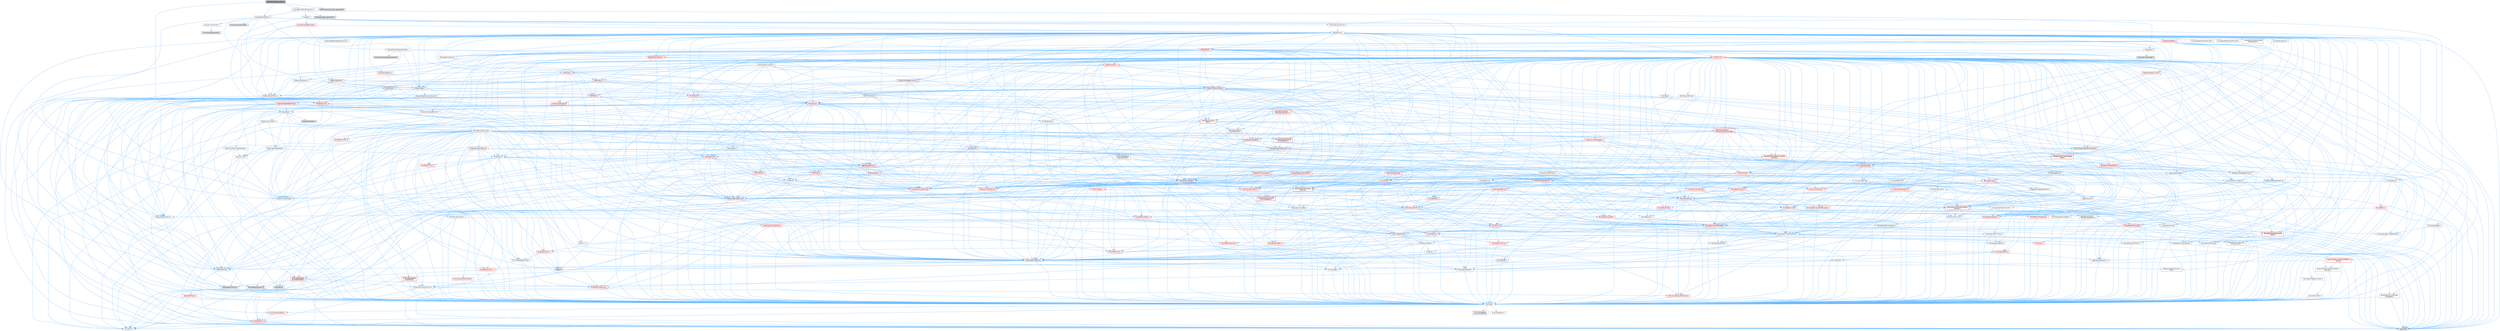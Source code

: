 digraph "AutoDestroySubsystem.h"
{
 // INTERACTIVE_SVG=YES
 // LATEX_PDF_SIZE
  bgcolor="transparent";
  edge [fontname=Helvetica,fontsize=10,labelfontname=Helvetica,labelfontsize=10];
  node [fontname=Helvetica,fontsize=10,shape=box,height=0.2,width=0.4];
  Node1 [id="Node000001",label="AutoDestroySubsystem.h",height=0.2,width=0.4,color="gray40", fillcolor="grey60", style="filled", fontcolor="black",tooltip=" "];
  Node1 -> Node2 [id="edge1_Node000001_Node000002",color="steelblue1",style="solid",tooltip=" "];
  Node2 [id="Node000002",label="Subsystems/WorldSubsystem.h",height=0.2,width=0.4,color="grey40", fillcolor="white", style="filled",URL="$d8/dee/WorldSubsystem_8h.html",tooltip=" "];
  Node2 -> Node3 [id="edge2_Node000002_Node000003",color="steelblue1",style="solid",tooltip=" "];
  Node3 [id="Node000003",label="Subsystem.h",height=0.2,width=0.4,color="grey40", fillcolor="white", style="filled",URL="$d2/d75/Subsystem_8h.html",tooltip=" "];
  Node3 -> Node4 [id="edge3_Node000003_Node000004",color="steelblue1",style="solid",tooltip=" "];
  Node4 [id="Node000004",label="CoreMinimal.h",height=0.2,width=0.4,color="red", fillcolor="#FFF0F0", style="filled",URL="$d7/d67/CoreMinimal_8h.html",tooltip=" "];
  Node4 -> Node5 [id="edge4_Node000004_Node000005",color="steelblue1",style="solid",tooltip=" "];
  Node5 [id="Node000005",label="CoreTypes.h",height=0.2,width=0.4,color="grey40", fillcolor="white", style="filled",URL="$dc/dec/CoreTypes_8h.html",tooltip=" "];
  Node5 -> Node6 [id="edge5_Node000005_Node000006",color="steelblue1",style="solid",tooltip=" "];
  Node6 [id="Node000006",label="HAL/Platform.h",height=0.2,width=0.4,color="red", fillcolor="#FFF0F0", style="filled",URL="$d9/dd0/Platform_8h.html",tooltip=" "];
  Node6 -> Node7 [id="edge6_Node000006_Node000007",color="steelblue1",style="solid",tooltip=" "];
  Node7 [id="Node000007",label="Misc/Build.h",height=0.2,width=0.4,color="grey40", fillcolor="white", style="filled",URL="$d3/dbb/Build_8h.html",tooltip=" "];
  Node6 -> Node9 [id="edge7_Node000006_Node000009",color="steelblue1",style="solid",tooltip=" "];
  Node9 [id="Node000009",label="type_traits",height=0.2,width=0.4,color="grey60", fillcolor="#E0E0E0", style="filled",tooltip=" "];
  Node5 -> Node16 [id="edge8_Node000005_Node000016",color="steelblue1",style="solid",tooltip=" "];
  Node16 [id="Node000016",label="ProfilingDebugging\l/UMemoryDefines.h",height=0.2,width=0.4,color="grey40", fillcolor="white", style="filled",URL="$d2/da2/UMemoryDefines_8h.html",tooltip=" "];
  Node5 -> Node17 [id="edge9_Node000005_Node000017",color="steelblue1",style="solid",tooltip=" "];
  Node17 [id="Node000017",label="Misc/CoreMiscDefines.h",height=0.2,width=0.4,color="red", fillcolor="#FFF0F0", style="filled",URL="$da/d38/CoreMiscDefines_8h.html",tooltip=" "];
  Node17 -> Node6 [id="edge10_Node000017_Node000006",color="steelblue1",style="solid",tooltip=" "];
  Node5 -> Node18 [id="edge11_Node000005_Node000018",color="steelblue1",style="solid",tooltip=" "];
  Node18 [id="Node000018",label="Misc/CoreDefines.h",height=0.2,width=0.4,color="grey40", fillcolor="white", style="filled",URL="$d3/dd2/CoreDefines_8h.html",tooltip=" "];
  Node4 -> Node19 [id="edge12_Node000004_Node000019",color="steelblue1",style="solid",tooltip=" "];
  Node19 [id="Node000019",label="CoreFwd.h",height=0.2,width=0.4,color="grey40", fillcolor="white", style="filled",URL="$d1/d1e/CoreFwd_8h.html",tooltip=" "];
  Node19 -> Node5 [id="edge13_Node000019_Node000005",color="steelblue1",style="solid",tooltip=" "];
  Node19 -> Node20 [id="edge14_Node000019_Node000020",color="steelblue1",style="solid",tooltip=" "];
  Node20 [id="Node000020",label="Containers/ContainersFwd.h",height=0.2,width=0.4,color="grey40", fillcolor="white", style="filled",URL="$d4/d0a/ContainersFwd_8h.html",tooltip=" "];
  Node20 -> Node6 [id="edge15_Node000020_Node000006",color="steelblue1",style="solid",tooltip=" "];
  Node20 -> Node5 [id="edge16_Node000020_Node000005",color="steelblue1",style="solid",tooltip=" "];
  Node20 -> Node21 [id="edge17_Node000020_Node000021",color="steelblue1",style="solid",tooltip=" "];
  Node21 [id="Node000021",label="Traits/IsContiguousContainer.h",height=0.2,width=0.4,color="red", fillcolor="#FFF0F0", style="filled",URL="$d5/d3c/IsContiguousContainer_8h.html",tooltip=" "];
  Node21 -> Node5 [id="edge18_Node000021_Node000005",color="steelblue1",style="solid",tooltip=" "];
  Node19 -> Node24 [id="edge19_Node000019_Node000024",color="steelblue1",style="solid",tooltip=" "];
  Node24 [id="Node000024",label="Math/MathFwd.h",height=0.2,width=0.4,color="grey40", fillcolor="white", style="filled",URL="$d2/d10/MathFwd_8h.html",tooltip=" "];
  Node24 -> Node6 [id="edge20_Node000024_Node000006",color="steelblue1",style="solid",tooltip=" "];
  Node19 -> Node25 [id="edge21_Node000019_Node000025",color="steelblue1",style="solid",tooltip=" "];
  Node25 [id="Node000025",label="UObject/UObjectHierarchy\lFwd.h",height=0.2,width=0.4,color="grey40", fillcolor="white", style="filled",URL="$d3/d13/UObjectHierarchyFwd_8h.html",tooltip=" "];
  Node4 -> Node25 [id="edge22_Node000004_Node000025",color="steelblue1",style="solid",tooltip=" "];
  Node4 -> Node20 [id="edge23_Node000004_Node000020",color="steelblue1",style="solid",tooltip=" "];
  Node4 -> Node26 [id="edge24_Node000004_Node000026",color="steelblue1",style="solid",tooltip=" "];
  Node26 [id="Node000026",label="Misc/VarArgs.h",height=0.2,width=0.4,color="grey40", fillcolor="white", style="filled",URL="$d5/d6f/VarArgs_8h.html",tooltip=" "];
  Node26 -> Node5 [id="edge25_Node000026_Node000005",color="steelblue1",style="solid",tooltip=" "];
  Node4 -> Node27 [id="edge26_Node000004_Node000027",color="steelblue1",style="solid",tooltip=" "];
  Node27 [id="Node000027",label="Logging/LogVerbosity.h",height=0.2,width=0.4,color="grey40", fillcolor="white", style="filled",URL="$d2/d8f/LogVerbosity_8h.html",tooltip=" "];
  Node27 -> Node5 [id="edge27_Node000027_Node000005",color="steelblue1",style="solid",tooltip=" "];
  Node4 -> Node28 [id="edge28_Node000004_Node000028",color="steelblue1",style="solid",tooltip=" "];
  Node28 [id="Node000028",label="Misc/OutputDevice.h",height=0.2,width=0.4,color="red", fillcolor="#FFF0F0", style="filled",URL="$d7/d32/OutputDevice_8h.html",tooltip=" "];
  Node28 -> Node19 [id="edge29_Node000028_Node000019",color="steelblue1",style="solid",tooltip=" "];
  Node28 -> Node5 [id="edge30_Node000028_Node000005",color="steelblue1",style="solid",tooltip=" "];
  Node28 -> Node27 [id="edge31_Node000028_Node000027",color="steelblue1",style="solid",tooltip=" "];
  Node28 -> Node26 [id="edge32_Node000028_Node000026",color="steelblue1",style="solid",tooltip=" "];
  Node4 -> Node34 [id="edge33_Node000004_Node000034",color="steelblue1",style="solid",tooltip=" "];
  Node34 [id="Node000034",label="HAL/PlatformCrt.h",height=0.2,width=0.4,color="red", fillcolor="#FFF0F0", style="filled",URL="$d8/d75/PlatformCrt_8h.html",tooltip=" "];
  Node4 -> Node44 [id="edge34_Node000004_Node000044",color="steelblue1",style="solid",tooltip=" "];
  Node44 [id="Node000044",label="HAL/PlatformMisc.h",height=0.2,width=0.4,color="red", fillcolor="#FFF0F0", style="filled",URL="$d0/df5/PlatformMisc_8h.html",tooltip=" "];
  Node44 -> Node5 [id="edge35_Node000044_Node000005",color="steelblue1",style="solid",tooltip=" "];
  Node44 -> Node55 [id="edge36_Node000044_Node000055",color="steelblue1",style="solid",tooltip=" "];
  Node55 [id="Node000055",label="ProfilingDebugging\l/CpuProfilerTrace.h",height=0.2,width=0.4,color="red", fillcolor="#FFF0F0", style="filled",URL="$da/dcb/CpuProfilerTrace_8h.html",tooltip=" "];
  Node55 -> Node5 [id="edge37_Node000055_Node000005",color="steelblue1",style="solid",tooltip=" "];
  Node55 -> Node20 [id="edge38_Node000055_Node000020",color="steelblue1",style="solid",tooltip=" "];
  Node55 -> Node56 [id="edge39_Node000055_Node000056",color="steelblue1",style="solid",tooltip=" "];
  Node56 [id="Node000056",label="HAL/PlatformAtomics.h",height=0.2,width=0.4,color="red", fillcolor="#FFF0F0", style="filled",URL="$d3/d36/PlatformAtomics_8h.html",tooltip=" "];
  Node56 -> Node5 [id="edge40_Node000056_Node000005",color="steelblue1",style="solid",tooltip=" "];
  Node55 -> Node7 [id="edge41_Node000055_Node000007",color="steelblue1",style="solid",tooltip=" "];
  Node55 -> Node60 [id="edge42_Node000055_Node000060",color="steelblue1",style="solid",tooltip=" "];
  Node60 [id="Node000060",label="Trace/Detail/Channel.h",height=0.2,width=0.4,color="grey60", fillcolor="#E0E0E0", style="filled",tooltip=" "];
  Node55 -> Node61 [id="edge43_Node000055_Node000061",color="steelblue1",style="solid",tooltip=" "];
  Node61 [id="Node000061",label="Trace/Detail/Channel.inl",height=0.2,width=0.4,color="grey60", fillcolor="#E0E0E0", style="filled",tooltip=" "];
  Node55 -> Node62 [id="edge44_Node000055_Node000062",color="steelblue1",style="solid",tooltip=" "];
  Node62 [id="Node000062",label="Trace/Trace.h",height=0.2,width=0.4,color="grey60", fillcolor="#E0E0E0", style="filled",tooltip=" "];
  Node4 -> Node63 [id="edge45_Node000004_Node000063",color="steelblue1",style="solid",tooltip=" "];
  Node63 [id="Node000063",label="Misc/AssertionMacros.h",height=0.2,width=0.4,color="red", fillcolor="#FFF0F0", style="filled",URL="$d0/dfa/AssertionMacros_8h.html",tooltip=" "];
  Node63 -> Node5 [id="edge46_Node000063_Node000005",color="steelblue1",style="solid",tooltip=" "];
  Node63 -> Node6 [id="edge47_Node000063_Node000006",color="steelblue1",style="solid",tooltip=" "];
  Node63 -> Node44 [id="edge48_Node000063_Node000044",color="steelblue1",style="solid",tooltip=" "];
  Node63 -> Node64 [id="edge49_Node000063_Node000064",color="steelblue1",style="solid",tooltip=" "];
  Node64 [id="Node000064",label="Templates/EnableIf.h",height=0.2,width=0.4,color="grey40", fillcolor="white", style="filled",URL="$d7/d60/EnableIf_8h.html",tooltip=" "];
  Node64 -> Node5 [id="edge50_Node000064_Node000005",color="steelblue1",style="solid",tooltip=" "];
  Node63 -> Node26 [id="edge51_Node000063_Node000026",color="steelblue1",style="solid",tooltip=" "];
  Node63 -> Node71 [id="edge52_Node000063_Node000071",color="steelblue1",style="solid",tooltip=" "];
  Node71 [id="Node000071",label="atomic",height=0.2,width=0.4,color="grey60", fillcolor="#E0E0E0", style="filled",tooltip=" "];
  Node4 -> Node72 [id="edge53_Node000004_Node000072",color="steelblue1",style="solid",tooltip=" "];
  Node72 [id="Node000072",label="Templates/IsPointer.h",height=0.2,width=0.4,color="grey40", fillcolor="white", style="filled",URL="$d7/d05/IsPointer_8h.html",tooltip=" "];
  Node72 -> Node5 [id="edge54_Node000072_Node000005",color="steelblue1",style="solid",tooltip=" "];
  Node4 -> Node73 [id="edge55_Node000004_Node000073",color="steelblue1",style="solid",tooltip=" "];
  Node73 [id="Node000073",label="HAL/PlatformMemory.h",height=0.2,width=0.4,color="red", fillcolor="#FFF0F0", style="filled",URL="$de/d68/PlatformMemory_8h.html",tooltip=" "];
  Node73 -> Node5 [id="edge56_Node000073_Node000005",color="steelblue1",style="solid",tooltip=" "];
  Node4 -> Node56 [id="edge57_Node000004_Node000056",color="steelblue1",style="solid",tooltip=" "];
  Node4 -> Node78 [id="edge58_Node000004_Node000078",color="steelblue1",style="solid",tooltip=" "];
  Node78 [id="Node000078",label="Misc/Exec.h",height=0.2,width=0.4,color="grey40", fillcolor="white", style="filled",URL="$de/ddb/Exec_8h.html",tooltip=" "];
  Node78 -> Node5 [id="edge59_Node000078_Node000005",color="steelblue1",style="solid",tooltip=" "];
  Node78 -> Node63 [id="edge60_Node000078_Node000063",color="steelblue1",style="solid",tooltip=" "];
  Node4 -> Node79 [id="edge61_Node000004_Node000079",color="steelblue1",style="solid",tooltip=" "];
  Node79 [id="Node000079",label="HAL/MemoryBase.h",height=0.2,width=0.4,color="grey40", fillcolor="white", style="filled",URL="$d6/d9f/MemoryBase_8h.html",tooltip=" "];
  Node79 -> Node5 [id="edge62_Node000079_Node000005",color="steelblue1",style="solid",tooltip=" "];
  Node79 -> Node56 [id="edge63_Node000079_Node000056",color="steelblue1",style="solid",tooltip=" "];
  Node79 -> Node34 [id="edge64_Node000079_Node000034",color="steelblue1",style="solid",tooltip=" "];
  Node79 -> Node78 [id="edge65_Node000079_Node000078",color="steelblue1",style="solid",tooltip=" "];
  Node79 -> Node28 [id="edge66_Node000079_Node000028",color="steelblue1",style="solid",tooltip=" "];
  Node79 -> Node80 [id="edge67_Node000079_Node000080",color="steelblue1",style="solid",tooltip=" "];
  Node80 [id="Node000080",label="Templates/Atomic.h",height=0.2,width=0.4,color="red", fillcolor="#FFF0F0", style="filled",URL="$d3/d91/Atomic_8h.html",tooltip=" "];
  Node80 -> Node81 [id="edge68_Node000080_Node000081",color="steelblue1",style="solid",tooltip=" "];
  Node81 [id="Node000081",label="HAL/ThreadSafeCounter.h",height=0.2,width=0.4,color="grey40", fillcolor="white", style="filled",URL="$dc/dc9/ThreadSafeCounter_8h.html",tooltip=" "];
  Node81 -> Node5 [id="edge69_Node000081_Node000005",color="steelblue1",style="solid",tooltip=" "];
  Node81 -> Node56 [id="edge70_Node000081_Node000056",color="steelblue1",style="solid",tooltip=" "];
  Node80 -> Node71 [id="edge71_Node000080_Node000071",color="steelblue1",style="solid",tooltip=" "];
  Node4 -> Node89 [id="edge72_Node000004_Node000089",color="steelblue1",style="solid",tooltip=" "];
  Node89 [id="Node000089",label="HAL/UnrealMemory.h",height=0.2,width=0.4,color="red", fillcolor="#FFF0F0", style="filled",URL="$d9/d96/UnrealMemory_8h.html",tooltip=" "];
  Node89 -> Node5 [id="edge73_Node000089_Node000005",color="steelblue1",style="solid",tooltip=" "];
  Node89 -> Node79 [id="edge74_Node000089_Node000079",color="steelblue1",style="solid",tooltip=" "];
  Node89 -> Node73 [id="edge75_Node000089_Node000073",color="steelblue1",style="solid",tooltip=" "];
  Node89 -> Node72 [id="edge76_Node000089_Node000072",color="steelblue1",style="solid",tooltip=" "];
  Node4 -> Node91 [id="edge77_Node000004_Node000091",color="steelblue1",style="solid",tooltip=" "];
  Node91 [id="Node000091",label="Templates/IsArithmetic.h",height=0.2,width=0.4,color="grey40", fillcolor="white", style="filled",URL="$d2/d5d/IsArithmetic_8h.html",tooltip=" "];
  Node91 -> Node5 [id="edge78_Node000091_Node000005",color="steelblue1",style="solid",tooltip=" "];
  Node4 -> Node85 [id="edge79_Node000004_Node000085",color="steelblue1",style="solid",tooltip=" "];
  Node85 [id="Node000085",label="Templates/AndOrNot.h",height=0.2,width=0.4,color="grey40", fillcolor="white", style="filled",URL="$db/d0a/AndOrNot_8h.html",tooltip=" "];
  Node85 -> Node5 [id="edge80_Node000085_Node000005",color="steelblue1",style="solid",tooltip=" "];
  Node4 -> Node92 [id="edge81_Node000004_Node000092",color="steelblue1",style="solid",tooltip=" "];
  Node92 [id="Node000092",label="Templates/IsPODType.h",height=0.2,width=0.4,color="grey40", fillcolor="white", style="filled",URL="$d7/db1/IsPODType_8h.html",tooltip=" "];
  Node92 -> Node5 [id="edge82_Node000092_Node000005",color="steelblue1",style="solid",tooltip=" "];
  Node4 -> Node93 [id="edge83_Node000004_Node000093",color="steelblue1",style="solid",tooltip=" "];
  Node93 [id="Node000093",label="Templates/IsUECoreType.h",height=0.2,width=0.4,color="grey40", fillcolor="white", style="filled",URL="$d1/db8/IsUECoreType_8h.html",tooltip=" "];
  Node93 -> Node5 [id="edge84_Node000093_Node000005",color="steelblue1",style="solid",tooltip=" "];
  Node93 -> Node9 [id="edge85_Node000093_Node000009",color="steelblue1",style="solid",tooltip=" "];
  Node4 -> Node86 [id="edge86_Node000004_Node000086",color="steelblue1",style="solid",tooltip=" "];
  Node86 [id="Node000086",label="Templates/IsTriviallyCopy\lConstructible.h",height=0.2,width=0.4,color="grey40", fillcolor="white", style="filled",URL="$d3/d78/IsTriviallyCopyConstructible_8h.html",tooltip=" "];
  Node86 -> Node5 [id="edge87_Node000086_Node000005",color="steelblue1",style="solid",tooltip=" "];
  Node86 -> Node9 [id="edge88_Node000086_Node000009",color="steelblue1",style="solid",tooltip=" "];
  Node4 -> Node94 [id="edge89_Node000004_Node000094",color="steelblue1",style="solid",tooltip=" "];
  Node94 [id="Node000094",label="Templates/UnrealTypeTraits.h",height=0.2,width=0.4,color="grey40", fillcolor="white", style="filled",URL="$d2/d2d/UnrealTypeTraits_8h.html",tooltip=" "];
  Node94 -> Node5 [id="edge90_Node000094_Node000005",color="steelblue1",style="solid",tooltip=" "];
  Node94 -> Node72 [id="edge91_Node000094_Node000072",color="steelblue1",style="solid",tooltip=" "];
  Node94 -> Node63 [id="edge92_Node000094_Node000063",color="steelblue1",style="solid",tooltip=" "];
  Node94 -> Node85 [id="edge93_Node000094_Node000085",color="steelblue1",style="solid",tooltip=" "];
  Node94 -> Node64 [id="edge94_Node000094_Node000064",color="steelblue1",style="solid",tooltip=" "];
  Node94 -> Node91 [id="edge95_Node000094_Node000091",color="steelblue1",style="solid",tooltip=" "];
  Node94 -> Node31 [id="edge96_Node000094_Node000031",color="steelblue1",style="solid",tooltip=" "];
  Node31 [id="Node000031",label="IsEnum.h",height=0.2,width=0.4,color="grey40", fillcolor="white", style="filled",URL="$d4/de5/IsEnum_8h.html",tooltip=" "];
  Node94 -> Node95 [id="edge97_Node000094_Node000095",color="steelblue1",style="solid",tooltip=" "];
  Node95 [id="Node000095",label="Templates/Models.h",height=0.2,width=0.4,color="red", fillcolor="#FFF0F0", style="filled",URL="$d3/d0c/Models_8h.html",tooltip=" "];
  Node94 -> Node92 [id="edge98_Node000094_Node000092",color="steelblue1",style="solid",tooltip=" "];
  Node94 -> Node93 [id="edge99_Node000094_Node000093",color="steelblue1",style="solid",tooltip=" "];
  Node94 -> Node86 [id="edge100_Node000094_Node000086",color="steelblue1",style="solid",tooltip=" "];
  Node4 -> Node64 [id="edge101_Node000004_Node000064",color="steelblue1",style="solid",tooltip=" "];
  Node4 -> Node96 [id="edge102_Node000004_Node000096",color="steelblue1",style="solid",tooltip=" "];
  Node96 [id="Node000096",label="Templates/RemoveReference.h",height=0.2,width=0.4,color="grey40", fillcolor="white", style="filled",URL="$da/dbe/RemoveReference_8h.html",tooltip=" "];
  Node96 -> Node5 [id="edge103_Node000096_Node000005",color="steelblue1",style="solid",tooltip=" "];
  Node4 -> Node97 [id="edge104_Node000004_Node000097",color="steelblue1",style="solid",tooltip=" "];
  Node97 [id="Node000097",label="Templates/IntegralConstant.h",height=0.2,width=0.4,color="grey40", fillcolor="white", style="filled",URL="$db/d1b/IntegralConstant_8h.html",tooltip=" "];
  Node97 -> Node5 [id="edge105_Node000097_Node000005",color="steelblue1",style="solid",tooltip=" "];
  Node4 -> Node98 [id="edge106_Node000004_Node000098",color="steelblue1",style="solid",tooltip=" "];
  Node98 [id="Node000098",label="Templates/IsClass.h",height=0.2,width=0.4,color="grey40", fillcolor="white", style="filled",URL="$db/dcb/IsClass_8h.html",tooltip=" "];
  Node98 -> Node5 [id="edge107_Node000098_Node000005",color="steelblue1",style="solid",tooltip=" "];
  Node4 -> Node99 [id="edge108_Node000004_Node000099",color="steelblue1",style="solid",tooltip=" "];
  Node99 [id="Node000099",label="Templates/TypeCompatible\lBytes.h",height=0.2,width=0.4,color="red", fillcolor="#FFF0F0", style="filled",URL="$df/d0a/TypeCompatibleBytes_8h.html",tooltip=" "];
  Node99 -> Node5 [id="edge109_Node000099_Node000005",color="steelblue1",style="solid",tooltip=" "];
  Node99 -> Node9 [id="edge110_Node000099_Node000009",color="steelblue1",style="solid",tooltip=" "];
  Node4 -> Node21 [id="edge111_Node000004_Node000021",color="steelblue1",style="solid",tooltip=" "];
  Node4 -> Node100 [id="edge112_Node000004_Node000100",color="steelblue1",style="solid",tooltip=" "];
  Node100 [id="Node000100",label="Templates/UnrealTemplate.h",height=0.2,width=0.4,color="red", fillcolor="#FFF0F0", style="filled",URL="$d4/d24/UnrealTemplate_8h.html",tooltip=" "];
  Node100 -> Node5 [id="edge113_Node000100_Node000005",color="steelblue1",style="solid",tooltip=" "];
  Node100 -> Node72 [id="edge114_Node000100_Node000072",color="steelblue1",style="solid",tooltip=" "];
  Node100 -> Node89 [id="edge115_Node000100_Node000089",color="steelblue1",style="solid",tooltip=" "];
  Node100 -> Node94 [id="edge116_Node000100_Node000094",color="steelblue1",style="solid",tooltip=" "];
  Node100 -> Node96 [id="edge117_Node000100_Node000096",color="steelblue1",style="solid",tooltip=" "];
  Node100 -> Node99 [id="edge118_Node000100_Node000099",color="steelblue1",style="solid",tooltip=" "];
  Node100 -> Node21 [id="edge119_Node000100_Node000021",color="steelblue1",style="solid",tooltip=" "];
  Node100 -> Node9 [id="edge120_Node000100_Node000009",color="steelblue1",style="solid",tooltip=" "];
  Node4 -> Node49 [id="edge121_Node000004_Node000049",color="steelblue1",style="solid",tooltip=" "];
  Node49 [id="Node000049",label="Math/NumericLimits.h",height=0.2,width=0.4,color="grey40", fillcolor="white", style="filled",URL="$df/d1b/NumericLimits_8h.html",tooltip=" "];
  Node49 -> Node5 [id="edge122_Node000049_Node000005",color="steelblue1",style="solid",tooltip=" "];
  Node4 -> Node104 [id="edge123_Node000004_Node000104",color="steelblue1",style="solid",tooltip=" "];
  Node104 [id="Node000104",label="HAL/PlatformMath.h",height=0.2,width=0.4,color="red", fillcolor="#FFF0F0", style="filled",URL="$dc/d53/PlatformMath_8h.html",tooltip=" "];
  Node104 -> Node5 [id="edge124_Node000104_Node000005",color="steelblue1",style="solid",tooltip=" "];
  Node4 -> Node87 [id="edge125_Node000004_Node000087",color="steelblue1",style="solid",tooltip=" "];
  Node87 [id="Node000087",label="Templates/IsTriviallyCopy\lAssignable.h",height=0.2,width=0.4,color="grey40", fillcolor="white", style="filled",URL="$d2/df2/IsTriviallyCopyAssignable_8h.html",tooltip=" "];
  Node87 -> Node5 [id="edge126_Node000087_Node000005",color="steelblue1",style="solid",tooltip=" "];
  Node87 -> Node9 [id="edge127_Node000087_Node000009",color="steelblue1",style="solid",tooltip=" "];
  Node4 -> Node112 [id="edge128_Node000004_Node000112",color="steelblue1",style="solid",tooltip=" "];
  Node112 [id="Node000112",label="Templates/MemoryOps.h",height=0.2,width=0.4,color="red", fillcolor="#FFF0F0", style="filled",URL="$db/dea/MemoryOps_8h.html",tooltip=" "];
  Node112 -> Node5 [id="edge129_Node000112_Node000005",color="steelblue1",style="solid",tooltip=" "];
  Node112 -> Node89 [id="edge130_Node000112_Node000089",color="steelblue1",style="solid",tooltip=" "];
  Node112 -> Node87 [id="edge131_Node000112_Node000087",color="steelblue1",style="solid",tooltip=" "];
  Node112 -> Node86 [id="edge132_Node000112_Node000086",color="steelblue1",style="solid",tooltip=" "];
  Node112 -> Node94 [id="edge133_Node000112_Node000094",color="steelblue1",style="solid",tooltip=" "];
  Node112 -> Node9 [id="edge134_Node000112_Node000009",color="steelblue1",style="solid",tooltip=" "];
  Node4 -> Node113 [id="edge135_Node000004_Node000113",color="steelblue1",style="solid",tooltip=" "];
  Node113 [id="Node000113",label="Containers/ContainerAllocation\lPolicies.h",height=0.2,width=0.4,color="red", fillcolor="#FFF0F0", style="filled",URL="$d7/dff/ContainerAllocationPolicies_8h.html",tooltip=" "];
  Node113 -> Node5 [id="edge136_Node000113_Node000005",color="steelblue1",style="solid",tooltip=" "];
  Node113 -> Node113 [id="edge137_Node000113_Node000113",color="steelblue1",style="solid",tooltip=" "];
  Node113 -> Node104 [id="edge138_Node000113_Node000104",color="steelblue1",style="solid",tooltip=" "];
  Node113 -> Node89 [id="edge139_Node000113_Node000089",color="steelblue1",style="solid",tooltip=" "];
  Node113 -> Node49 [id="edge140_Node000113_Node000049",color="steelblue1",style="solid",tooltip=" "];
  Node113 -> Node63 [id="edge141_Node000113_Node000063",color="steelblue1",style="solid",tooltip=" "];
  Node113 -> Node112 [id="edge142_Node000113_Node000112",color="steelblue1",style="solid",tooltip=" "];
  Node113 -> Node99 [id="edge143_Node000113_Node000099",color="steelblue1",style="solid",tooltip=" "];
  Node113 -> Node9 [id="edge144_Node000113_Node000009",color="steelblue1",style="solid",tooltip=" "];
  Node4 -> Node116 [id="edge145_Node000004_Node000116",color="steelblue1",style="solid",tooltip=" "];
  Node116 [id="Node000116",label="Templates/IsEnumClass.h",height=0.2,width=0.4,color="grey40", fillcolor="white", style="filled",URL="$d7/d15/IsEnumClass_8h.html",tooltip=" "];
  Node116 -> Node5 [id="edge146_Node000116_Node000005",color="steelblue1",style="solid",tooltip=" "];
  Node116 -> Node85 [id="edge147_Node000116_Node000085",color="steelblue1",style="solid",tooltip=" "];
  Node4 -> Node117 [id="edge148_Node000004_Node000117",color="steelblue1",style="solid",tooltip=" "];
  Node117 [id="Node000117",label="HAL/PlatformProperties.h",height=0.2,width=0.4,color="red", fillcolor="#FFF0F0", style="filled",URL="$d9/db0/PlatformProperties_8h.html",tooltip=" "];
  Node117 -> Node5 [id="edge149_Node000117_Node000005",color="steelblue1",style="solid",tooltip=" "];
  Node4 -> Node120 [id="edge150_Node000004_Node000120",color="steelblue1",style="solid",tooltip=" "];
  Node120 [id="Node000120",label="Misc/EngineVersionBase.h",height=0.2,width=0.4,color="grey40", fillcolor="white", style="filled",URL="$d5/d2b/EngineVersionBase_8h.html",tooltip=" "];
  Node120 -> Node5 [id="edge151_Node000120_Node000005",color="steelblue1",style="solid",tooltip=" "];
  Node4 -> Node121 [id="edge152_Node000004_Node000121",color="steelblue1",style="solid",tooltip=" "];
  Node121 [id="Node000121",label="Internationalization\l/TextNamespaceFwd.h",height=0.2,width=0.4,color="grey40", fillcolor="white", style="filled",URL="$d8/d97/TextNamespaceFwd_8h.html",tooltip=" "];
  Node121 -> Node5 [id="edge153_Node000121_Node000005",color="steelblue1",style="solid",tooltip=" "];
  Node4 -> Node122 [id="edge154_Node000004_Node000122",color="steelblue1",style="solid",tooltip=" "];
  Node122 [id="Node000122",label="Serialization/Archive.h",height=0.2,width=0.4,color="red", fillcolor="#FFF0F0", style="filled",URL="$d7/d3b/Archive_8h.html",tooltip=" "];
  Node122 -> Node19 [id="edge155_Node000122_Node000019",color="steelblue1",style="solid",tooltip=" "];
  Node122 -> Node5 [id="edge156_Node000122_Node000005",color="steelblue1",style="solid",tooltip=" "];
  Node122 -> Node117 [id="edge157_Node000122_Node000117",color="steelblue1",style="solid",tooltip=" "];
  Node122 -> Node121 [id="edge158_Node000122_Node000121",color="steelblue1",style="solid",tooltip=" "];
  Node122 -> Node24 [id="edge159_Node000122_Node000024",color="steelblue1",style="solid",tooltip=" "];
  Node122 -> Node63 [id="edge160_Node000122_Node000063",color="steelblue1",style="solid",tooltip=" "];
  Node122 -> Node7 [id="edge161_Node000122_Node000007",color="steelblue1",style="solid",tooltip=" "];
  Node122 -> Node120 [id="edge162_Node000122_Node000120",color="steelblue1",style="solid",tooltip=" "];
  Node122 -> Node26 [id="edge163_Node000122_Node000026",color="steelblue1",style="solid",tooltip=" "];
  Node122 -> Node64 [id="edge164_Node000122_Node000064",color="steelblue1",style="solid",tooltip=" "];
  Node122 -> Node116 [id="edge165_Node000122_Node000116",color="steelblue1",style="solid",tooltip=" "];
  Node122 -> Node100 [id="edge166_Node000122_Node000100",color="steelblue1",style="solid",tooltip=" "];
  Node122 -> Node125 [id="edge167_Node000122_Node000125",color="steelblue1",style="solid",tooltip=" "];
  Node125 [id="Node000125",label="UObject/ObjectVersion.h",height=0.2,width=0.4,color="grey40", fillcolor="white", style="filled",URL="$da/d63/ObjectVersion_8h.html",tooltip=" "];
  Node125 -> Node5 [id="edge168_Node000125_Node000005",color="steelblue1",style="solid",tooltip=" "];
  Node4 -> Node126 [id="edge169_Node000004_Node000126",color="steelblue1",style="solid",tooltip=" "];
  Node126 [id="Node000126",label="Templates/Less.h",height=0.2,width=0.4,color="grey40", fillcolor="white", style="filled",URL="$de/dc8/Less_8h.html",tooltip=" "];
  Node126 -> Node5 [id="edge170_Node000126_Node000005",color="steelblue1",style="solid",tooltip=" "];
  Node126 -> Node100 [id="edge171_Node000126_Node000100",color="steelblue1",style="solid",tooltip=" "];
  Node4 -> Node127 [id="edge172_Node000004_Node000127",color="steelblue1",style="solid",tooltip=" "];
  Node127 [id="Node000127",label="Templates/Sorting.h",height=0.2,width=0.4,color="red", fillcolor="#FFF0F0", style="filled",URL="$d3/d9e/Sorting_8h.html",tooltip=" "];
  Node127 -> Node5 [id="edge173_Node000127_Node000005",color="steelblue1",style="solid",tooltip=" "];
  Node127 -> Node104 [id="edge174_Node000127_Node000104",color="steelblue1",style="solid",tooltip=" "];
  Node127 -> Node126 [id="edge175_Node000127_Node000126",color="steelblue1",style="solid",tooltip=" "];
  Node4 -> Node138 [id="edge176_Node000004_Node000138",color="steelblue1",style="solid",tooltip=" "];
  Node138 [id="Node000138",label="Misc/Char.h",height=0.2,width=0.4,color="red", fillcolor="#FFF0F0", style="filled",URL="$d0/d58/Char_8h.html",tooltip=" "];
  Node138 -> Node5 [id="edge177_Node000138_Node000005",color="steelblue1",style="solid",tooltip=" "];
  Node138 -> Node9 [id="edge178_Node000138_Node000009",color="steelblue1",style="solid",tooltip=" "];
  Node4 -> Node141 [id="edge179_Node000004_Node000141",color="steelblue1",style="solid",tooltip=" "];
  Node141 [id="Node000141",label="GenericPlatform/GenericPlatform\lStricmp.h",height=0.2,width=0.4,color="grey40", fillcolor="white", style="filled",URL="$d2/d86/GenericPlatformStricmp_8h.html",tooltip=" "];
  Node141 -> Node5 [id="edge180_Node000141_Node000005",color="steelblue1",style="solid",tooltip=" "];
  Node4 -> Node142 [id="edge181_Node000004_Node000142",color="steelblue1",style="solid",tooltip=" "];
  Node142 [id="Node000142",label="GenericPlatform/GenericPlatform\lString.h",height=0.2,width=0.4,color="red", fillcolor="#FFF0F0", style="filled",URL="$dd/d20/GenericPlatformString_8h.html",tooltip=" "];
  Node142 -> Node5 [id="edge182_Node000142_Node000005",color="steelblue1",style="solid",tooltip=" "];
  Node142 -> Node141 [id="edge183_Node000142_Node000141",color="steelblue1",style="solid",tooltip=" "];
  Node142 -> Node64 [id="edge184_Node000142_Node000064",color="steelblue1",style="solid",tooltip=" "];
  Node142 -> Node9 [id="edge185_Node000142_Node000009",color="steelblue1",style="solid",tooltip=" "];
  Node4 -> Node75 [id="edge186_Node000004_Node000075",color="steelblue1",style="solid",tooltip=" "];
  Node75 [id="Node000075",label="HAL/PlatformString.h",height=0.2,width=0.4,color="red", fillcolor="#FFF0F0", style="filled",URL="$db/db5/PlatformString_8h.html",tooltip=" "];
  Node75 -> Node5 [id="edge187_Node000075_Node000005",color="steelblue1",style="solid",tooltip=" "];
  Node4 -> Node145 [id="edge188_Node000004_Node000145",color="steelblue1",style="solid",tooltip=" "];
  Node145 [id="Node000145",label="Misc/CString.h",height=0.2,width=0.4,color="red", fillcolor="#FFF0F0", style="filled",URL="$d2/d49/CString_8h.html",tooltip=" "];
  Node145 -> Node5 [id="edge189_Node000145_Node000005",color="steelblue1",style="solid",tooltip=" "];
  Node145 -> Node34 [id="edge190_Node000145_Node000034",color="steelblue1",style="solid",tooltip=" "];
  Node145 -> Node75 [id="edge191_Node000145_Node000075",color="steelblue1",style="solid",tooltip=" "];
  Node145 -> Node63 [id="edge192_Node000145_Node000063",color="steelblue1",style="solid",tooltip=" "];
  Node145 -> Node138 [id="edge193_Node000145_Node000138",color="steelblue1",style="solid",tooltip=" "];
  Node145 -> Node26 [id="edge194_Node000145_Node000026",color="steelblue1",style="solid",tooltip=" "];
  Node4 -> Node146 [id="edge195_Node000004_Node000146",color="steelblue1",style="solid",tooltip=" "];
  Node146 [id="Node000146",label="Misc/Crc.h",height=0.2,width=0.4,color="red", fillcolor="#FFF0F0", style="filled",URL="$d4/dd2/Crc_8h.html",tooltip=" "];
  Node146 -> Node5 [id="edge196_Node000146_Node000005",color="steelblue1",style="solid",tooltip=" "];
  Node146 -> Node75 [id="edge197_Node000146_Node000075",color="steelblue1",style="solid",tooltip=" "];
  Node146 -> Node63 [id="edge198_Node000146_Node000063",color="steelblue1",style="solid",tooltip=" "];
  Node146 -> Node145 [id="edge199_Node000146_Node000145",color="steelblue1",style="solid",tooltip=" "];
  Node146 -> Node138 [id="edge200_Node000146_Node000138",color="steelblue1",style="solid",tooltip=" "];
  Node146 -> Node94 [id="edge201_Node000146_Node000094",color="steelblue1",style="solid",tooltip=" "];
  Node4 -> Node137 [id="edge202_Node000004_Node000137",color="steelblue1",style="solid",tooltip=" "];
  Node137 [id="Node000137",label="Math/UnrealMathUtility.h",height=0.2,width=0.4,color="red", fillcolor="#FFF0F0", style="filled",URL="$db/db8/UnrealMathUtility_8h.html",tooltip=" "];
  Node137 -> Node5 [id="edge203_Node000137_Node000005",color="steelblue1",style="solid",tooltip=" "];
  Node137 -> Node63 [id="edge204_Node000137_Node000063",color="steelblue1",style="solid",tooltip=" "];
  Node137 -> Node104 [id="edge205_Node000137_Node000104",color="steelblue1",style="solid",tooltip=" "];
  Node137 -> Node24 [id="edge206_Node000137_Node000024",color="steelblue1",style="solid",tooltip=" "];
  Node4 -> Node147 [id="edge207_Node000004_Node000147",color="steelblue1",style="solid",tooltip=" "];
  Node147 [id="Node000147",label="Containers/UnrealString.h",height=0.2,width=0.4,color="red", fillcolor="#FFF0F0", style="filled",URL="$d5/dba/UnrealString_8h.html",tooltip=" "];
  Node4 -> Node151 [id="edge208_Node000004_Node000151",color="steelblue1",style="solid",tooltip=" "];
  Node151 [id="Node000151",label="Containers/Array.h",height=0.2,width=0.4,color="red", fillcolor="#FFF0F0", style="filled",URL="$df/dd0/Array_8h.html",tooltip=" "];
  Node151 -> Node5 [id="edge209_Node000151_Node000005",color="steelblue1",style="solid",tooltip=" "];
  Node151 -> Node63 [id="edge210_Node000151_Node000063",color="steelblue1",style="solid",tooltip=" "];
  Node151 -> Node89 [id="edge211_Node000151_Node000089",color="steelblue1",style="solid",tooltip=" "];
  Node151 -> Node94 [id="edge212_Node000151_Node000094",color="steelblue1",style="solid",tooltip=" "];
  Node151 -> Node100 [id="edge213_Node000151_Node000100",color="steelblue1",style="solid",tooltip=" "];
  Node151 -> Node113 [id="edge214_Node000151_Node000113",color="steelblue1",style="solid",tooltip=" "];
  Node151 -> Node122 [id="edge215_Node000151_Node000122",color="steelblue1",style="solid",tooltip=" "];
  Node151 -> Node172 [id="edge216_Node000151_Node000172",color="steelblue1",style="solid",tooltip=" "];
  Node172 [id="Node000172",label="Concepts/GetTypeHashable.h",height=0.2,width=0.4,color="grey40", fillcolor="white", style="filled",URL="$d3/da2/GetTypeHashable_8h.html",tooltip=" "];
  Node172 -> Node5 [id="edge217_Node000172_Node000005",color="steelblue1",style="solid",tooltip=" "];
  Node172 -> Node163 [id="edge218_Node000172_Node000163",color="steelblue1",style="solid",tooltip=" "];
  Node163 [id="Node000163",label="Templates/TypeHash.h",height=0.2,width=0.4,color="red", fillcolor="#FFF0F0", style="filled",URL="$d1/d62/TypeHash_8h.html",tooltip=" "];
  Node163 -> Node5 [id="edge219_Node000163_Node000005",color="steelblue1",style="solid",tooltip=" "];
  Node163 -> Node146 [id="edge220_Node000163_Node000146",color="steelblue1",style="solid",tooltip=" "];
  Node163 -> Node9 [id="edge221_Node000163_Node000009",color="steelblue1",style="solid",tooltip=" "];
  Node151 -> Node130 [id="edge222_Node000151_Node000130",color="steelblue1",style="solid",tooltip=" "];
  Node130 [id="Node000130",label="Templates/Invoke.h",height=0.2,width=0.4,color="red", fillcolor="#FFF0F0", style="filled",URL="$d7/deb/Invoke_8h.html",tooltip=" "];
  Node130 -> Node5 [id="edge223_Node000130_Node000005",color="steelblue1",style="solid",tooltip=" "];
  Node130 -> Node100 [id="edge224_Node000130_Node000100",color="steelblue1",style="solid",tooltip=" "];
  Node130 -> Node9 [id="edge225_Node000130_Node000009",color="steelblue1",style="solid",tooltip=" "];
  Node151 -> Node126 [id="edge226_Node000151_Node000126",color="steelblue1",style="solid",tooltip=" "];
  Node151 -> Node127 [id="edge227_Node000151_Node000127",color="steelblue1",style="solid",tooltip=" "];
  Node151 -> Node174 [id="edge228_Node000151_Node000174",color="steelblue1",style="solid",tooltip=" "];
  Node174 [id="Node000174",label="Templates/AlignmentTemplates.h",height=0.2,width=0.4,color="red", fillcolor="#FFF0F0", style="filled",URL="$dd/d32/AlignmentTemplates_8h.html",tooltip=" "];
  Node174 -> Node5 [id="edge229_Node000174_Node000005",color="steelblue1",style="solid",tooltip=" "];
  Node174 -> Node72 [id="edge230_Node000174_Node000072",color="steelblue1",style="solid",tooltip=" "];
  Node151 -> Node9 [id="edge231_Node000151_Node000009",color="steelblue1",style="solid",tooltip=" "];
  Node4 -> Node175 [id="edge232_Node000004_Node000175",color="steelblue1",style="solid",tooltip=" "];
  Node175 [id="Node000175",label="Misc/FrameNumber.h",height=0.2,width=0.4,color="grey40", fillcolor="white", style="filled",URL="$dd/dbd/FrameNumber_8h.html",tooltip=" "];
  Node175 -> Node5 [id="edge233_Node000175_Node000005",color="steelblue1",style="solid",tooltip=" "];
  Node175 -> Node49 [id="edge234_Node000175_Node000049",color="steelblue1",style="solid",tooltip=" "];
  Node175 -> Node137 [id="edge235_Node000175_Node000137",color="steelblue1",style="solid",tooltip=" "];
  Node175 -> Node64 [id="edge236_Node000175_Node000064",color="steelblue1",style="solid",tooltip=" "];
  Node175 -> Node94 [id="edge237_Node000175_Node000094",color="steelblue1",style="solid",tooltip=" "];
  Node4 -> Node176 [id="edge238_Node000004_Node000176",color="steelblue1",style="solid",tooltip=" "];
  Node176 [id="Node000176",label="Misc/Timespan.h",height=0.2,width=0.4,color="red", fillcolor="#FFF0F0", style="filled",URL="$da/dd9/Timespan_8h.html",tooltip=" "];
  Node176 -> Node5 [id="edge239_Node000176_Node000005",color="steelblue1",style="solid",tooltip=" "];
  Node176 -> Node137 [id="edge240_Node000176_Node000137",color="steelblue1",style="solid",tooltip=" "];
  Node176 -> Node63 [id="edge241_Node000176_Node000063",color="steelblue1",style="solid",tooltip=" "];
  Node4 -> Node178 [id="edge242_Node000004_Node000178",color="steelblue1",style="solid",tooltip=" "];
  Node178 [id="Node000178",label="Containers/StringConv.h",height=0.2,width=0.4,color="red", fillcolor="#FFF0F0", style="filled",URL="$d3/ddf/StringConv_8h.html",tooltip=" "];
  Node178 -> Node5 [id="edge243_Node000178_Node000005",color="steelblue1",style="solid",tooltip=" "];
  Node178 -> Node63 [id="edge244_Node000178_Node000063",color="steelblue1",style="solid",tooltip=" "];
  Node178 -> Node113 [id="edge245_Node000178_Node000113",color="steelblue1",style="solid",tooltip=" "];
  Node178 -> Node151 [id="edge246_Node000178_Node000151",color="steelblue1",style="solid",tooltip=" "];
  Node178 -> Node145 [id="edge247_Node000178_Node000145",color="steelblue1",style="solid",tooltip=" "];
  Node178 -> Node179 [id="edge248_Node000178_Node000179",color="steelblue1",style="solid",tooltip=" "];
  Node179 [id="Node000179",label="Templates/IsArray.h",height=0.2,width=0.4,color="grey40", fillcolor="white", style="filled",URL="$d8/d8d/IsArray_8h.html",tooltip=" "];
  Node179 -> Node5 [id="edge249_Node000179_Node000005",color="steelblue1",style="solid",tooltip=" "];
  Node178 -> Node100 [id="edge250_Node000178_Node000100",color="steelblue1",style="solid",tooltip=" "];
  Node178 -> Node94 [id="edge251_Node000178_Node000094",color="steelblue1",style="solid",tooltip=" "];
  Node178 -> Node21 [id="edge252_Node000178_Node000021",color="steelblue1",style="solid",tooltip=" "];
  Node178 -> Node9 [id="edge253_Node000178_Node000009",color="steelblue1",style="solid",tooltip=" "];
  Node4 -> Node180 [id="edge254_Node000004_Node000180",color="steelblue1",style="solid",tooltip=" "];
  Node180 [id="Node000180",label="UObject/UnrealNames.h",height=0.2,width=0.4,color="red", fillcolor="#FFF0F0", style="filled",URL="$d8/db1/UnrealNames_8h.html",tooltip=" "];
  Node180 -> Node5 [id="edge255_Node000180_Node000005",color="steelblue1",style="solid",tooltip=" "];
  Node4 -> Node182 [id="edge256_Node000004_Node000182",color="steelblue1",style="solid",tooltip=" "];
  Node182 [id="Node000182",label="UObject/NameTypes.h",height=0.2,width=0.4,color="red", fillcolor="#FFF0F0", style="filled",URL="$d6/d35/NameTypes_8h.html",tooltip=" "];
  Node182 -> Node5 [id="edge257_Node000182_Node000005",color="steelblue1",style="solid",tooltip=" "];
  Node182 -> Node63 [id="edge258_Node000182_Node000063",color="steelblue1",style="solid",tooltip=" "];
  Node182 -> Node89 [id="edge259_Node000182_Node000089",color="steelblue1",style="solid",tooltip=" "];
  Node182 -> Node94 [id="edge260_Node000182_Node000094",color="steelblue1",style="solid",tooltip=" "];
  Node182 -> Node100 [id="edge261_Node000182_Node000100",color="steelblue1",style="solid",tooltip=" "];
  Node182 -> Node147 [id="edge262_Node000182_Node000147",color="steelblue1",style="solid",tooltip=" "];
  Node182 -> Node183 [id="edge263_Node000182_Node000183",color="steelblue1",style="solid",tooltip=" "];
  Node183 [id="Node000183",label="HAL/CriticalSection.h",height=0.2,width=0.4,color="red", fillcolor="#FFF0F0", style="filled",URL="$d6/d90/CriticalSection_8h.html",tooltip=" "];
  Node182 -> Node178 [id="edge264_Node000182_Node000178",color="steelblue1",style="solid",tooltip=" "];
  Node182 -> Node46 [id="edge265_Node000182_Node000046",color="steelblue1",style="solid",tooltip=" "];
  Node46 [id="Node000046",label="Containers/StringFwd.h",height=0.2,width=0.4,color="red", fillcolor="#FFF0F0", style="filled",URL="$df/d37/StringFwd_8h.html",tooltip=" "];
  Node46 -> Node5 [id="edge266_Node000046_Node000005",color="steelblue1",style="solid",tooltip=" "];
  Node46 -> Node21 [id="edge267_Node000046_Node000021",color="steelblue1",style="solid",tooltip=" "];
  Node182 -> Node180 [id="edge268_Node000182_Node000180",color="steelblue1",style="solid",tooltip=" "];
  Node182 -> Node80 [id="edge269_Node000182_Node000080",color="steelblue1",style="solid",tooltip=" "];
  Node182 -> Node62 [id="edge270_Node000182_Node000062",color="steelblue1",style="solid",tooltip=" "];
  Node4 -> Node190 [id="edge271_Node000004_Node000190",color="steelblue1",style="solid",tooltip=" "];
  Node190 [id="Node000190",label="Misc/Parse.h",height=0.2,width=0.4,color="grey40", fillcolor="white", style="filled",URL="$dc/d71/Parse_8h.html",tooltip=" "];
  Node190 -> Node46 [id="edge272_Node000190_Node000046",color="steelblue1",style="solid",tooltip=" "];
  Node190 -> Node147 [id="edge273_Node000190_Node000147",color="steelblue1",style="solid",tooltip=" "];
  Node190 -> Node5 [id="edge274_Node000190_Node000005",color="steelblue1",style="solid",tooltip=" "];
  Node190 -> Node34 [id="edge275_Node000190_Node000034",color="steelblue1",style="solid",tooltip=" "];
  Node190 -> Node7 [id="edge276_Node000190_Node000007",color="steelblue1",style="solid",tooltip=" "];
  Node190 -> Node51 [id="edge277_Node000190_Node000051",color="steelblue1",style="solid",tooltip=" "];
  Node51 [id="Node000051",label="Misc/EnumClassFlags.h",height=0.2,width=0.4,color="grey40", fillcolor="white", style="filled",URL="$d8/de7/EnumClassFlags_8h.html",tooltip=" "];
  Node190 -> Node191 [id="edge278_Node000190_Node000191",color="steelblue1",style="solid",tooltip=" "];
  Node191 [id="Node000191",label="Templates/Function.h",height=0.2,width=0.4,color="red", fillcolor="#FFF0F0", style="filled",URL="$df/df5/Function_8h.html",tooltip=" "];
  Node191 -> Node5 [id="edge279_Node000191_Node000005",color="steelblue1",style="solid",tooltip=" "];
  Node191 -> Node63 [id="edge280_Node000191_Node000063",color="steelblue1",style="solid",tooltip=" "];
  Node191 -> Node89 [id="edge281_Node000191_Node000089",color="steelblue1",style="solid",tooltip=" "];
  Node191 -> Node94 [id="edge282_Node000191_Node000094",color="steelblue1",style="solid",tooltip=" "];
  Node191 -> Node130 [id="edge283_Node000191_Node000130",color="steelblue1",style="solid",tooltip=" "];
  Node191 -> Node100 [id="edge284_Node000191_Node000100",color="steelblue1",style="solid",tooltip=" "];
  Node191 -> Node137 [id="edge285_Node000191_Node000137",color="steelblue1",style="solid",tooltip=" "];
  Node191 -> Node9 [id="edge286_Node000191_Node000009",color="steelblue1",style="solid",tooltip=" "];
  Node4 -> Node174 [id="edge287_Node000004_Node000174",color="steelblue1",style="solid",tooltip=" "];
  Node4 -> Node193 [id="edge288_Node000004_Node000193",color="steelblue1",style="solid",tooltip=" "];
  Node193 [id="Node000193",label="Misc/StructBuilder.h",height=0.2,width=0.4,color="grey40", fillcolor="white", style="filled",URL="$d9/db3/StructBuilder_8h.html",tooltip=" "];
  Node193 -> Node5 [id="edge289_Node000193_Node000005",color="steelblue1",style="solid",tooltip=" "];
  Node193 -> Node137 [id="edge290_Node000193_Node000137",color="steelblue1",style="solid",tooltip=" "];
  Node193 -> Node174 [id="edge291_Node000193_Node000174",color="steelblue1",style="solid",tooltip=" "];
  Node4 -> Node106 [id="edge292_Node000004_Node000106",color="steelblue1",style="solid",tooltip=" "];
  Node106 [id="Node000106",label="Templates/Decay.h",height=0.2,width=0.4,color="grey40", fillcolor="white", style="filled",URL="$dd/d0f/Decay_8h.html",tooltip=" "];
  Node106 -> Node5 [id="edge293_Node000106_Node000005",color="steelblue1",style="solid",tooltip=" "];
  Node106 -> Node96 [id="edge294_Node000106_Node000096",color="steelblue1",style="solid",tooltip=" "];
  Node106 -> Node9 [id="edge295_Node000106_Node000009",color="steelblue1",style="solid",tooltip=" "];
  Node4 -> Node194 [id="edge296_Node000004_Node000194",color="steelblue1",style="solid",tooltip=" "];
  Node194 [id="Node000194",label="Templates/PointerIsConvertible\lFromTo.h",height=0.2,width=0.4,color="red", fillcolor="#FFF0F0", style="filled",URL="$d6/d65/PointerIsConvertibleFromTo_8h.html",tooltip=" "];
  Node194 -> Node5 [id="edge297_Node000194_Node000005",color="steelblue1",style="solid",tooltip=" "];
  Node194 -> Node9 [id="edge298_Node000194_Node000009",color="steelblue1",style="solid",tooltip=" "];
  Node4 -> Node130 [id="edge299_Node000004_Node000130",color="steelblue1",style="solid",tooltip=" "];
  Node4 -> Node191 [id="edge300_Node000004_Node000191",color="steelblue1",style="solid",tooltip=" "];
  Node4 -> Node163 [id="edge301_Node000004_Node000163",color="steelblue1",style="solid",tooltip=" "];
  Node4 -> Node195 [id="edge302_Node000004_Node000195",color="steelblue1",style="solid",tooltip=" "];
  Node195 [id="Node000195",label="Containers/ScriptArray.h",height=0.2,width=0.4,color="red", fillcolor="#FFF0F0", style="filled",URL="$dc/daf/ScriptArray_8h.html",tooltip=" "];
  Node195 -> Node5 [id="edge303_Node000195_Node000005",color="steelblue1",style="solid",tooltip=" "];
  Node195 -> Node63 [id="edge304_Node000195_Node000063",color="steelblue1",style="solid",tooltip=" "];
  Node195 -> Node89 [id="edge305_Node000195_Node000089",color="steelblue1",style="solid",tooltip=" "];
  Node195 -> Node113 [id="edge306_Node000195_Node000113",color="steelblue1",style="solid",tooltip=" "];
  Node195 -> Node151 [id="edge307_Node000195_Node000151",color="steelblue1",style="solid",tooltip=" "];
  Node4 -> Node196 [id="edge308_Node000004_Node000196",color="steelblue1",style="solid",tooltip=" "];
  Node196 [id="Node000196",label="Containers/BitArray.h",height=0.2,width=0.4,color="red", fillcolor="#FFF0F0", style="filled",URL="$d1/de4/BitArray_8h.html",tooltip=" "];
  Node196 -> Node113 [id="edge309_Node000196_Node000113",color="steelblue1",style="solid",tooltip=" "];
  Node196 -> Node5 [id="edge310_Node000196_Node000005",color="steelblue1",style="solid",tooltip=" "];
  Node196 -> Node56 [id="edge311_Node000196_Node000056",color="steelblue1",style="solid",tooltip=" "];
  Node196 -> Node89 [id="edge312_Node000196_Node000089",color="steelblue1",style="solid",tooltip=" "];
  Node196 -> Node137 [id="edge313_Node000196_Node000137",color="steelblue1",style="solid",tooltip=" "];
  Node196 -> Node63 [id="edge314_Node000196_Node000063",color="steelblue1",style="solid",tooltip=" "];
  Node196 -> Node51 [id="edge315_Node000196_Node000051",color="steelblue1",style="solid",tooltip=" "];
  Node196 -> Node122 [id="edge316_Node000196_Node000122",color="steelblue1",style="solid",tooltip=" "];
  Node196 -> Node64 [id="edge317_Node000196_Node000064",color="steelblue1",style="solid",tooltip=" "];
  Node196 -> Node130 [id="edge318_Node000196_Node000130",color="steelblue1",style="solid",tooltip=" "];
  Node196 -> Node100 [id="edge319_Node000196_Node000100",color="steelblue1",style="solid",tooltip=" "];
  Node196 -> Node94 [id="edge320_Node000196_Node000094",color="steelblue1",style="solid",tooltip=" "];
  Node4 -> Node197 [id="edge321_Node000004_Node000197",color="steelblue1",style="solid",tooltip=" "];
  Node197 [id="Node000197",label="Containers/SparseArray.h",height=0.2,width=0.4,color="red", fillcolor="#FFF0F0", style="filled",URL="$d5/dbf/SparseArray_8h.html",tooltip=" "];
  Node197 -> Node5 [id="edge322_Node000197_Node000005",color="steelblue1",style="solid",tooltip=" "];
  Node197 -> Node63 [id="edge323_Node000197_Node000063",color="steelblue1",style="solid",tooltip=" "];
  Node197 -> Node89 [id="edge324_Node000197_Node000089",color="steelblue1",style="solid",tooltip=" "];
  Node197 -> Node94 [id="edge325_Node000197_Node000094",color="steelblue1",style="solid",tooltip=" "];
  Node197 -> Node100 [id="edge326_Node000197_Node000100",color="steelblue1",style="solid",tooltip=" "];
  Node197 -> Node113 [id="edge327_Node000197_Node000113",color="steelblue1",style="solid",tooltip=" "];
  Node197 -> Node126 [id="edge328_Node000197_Node000126",color="steelblue1",style="solid",tooltip=" "];
  Node197 -> Node151 [id="edge329_Node000197_Node000151",color="steelblue1",style="solid",tooltip=" "];
  Node197 -> Node137 [id="edge330_Node000197_Node000137",color="steelblue1",style="solid",tooltip=" "];
  Node197 -> Node195 [id="edge331_Node000197_Node000195",color="steelblue1",style="solid",tooltip=" "];
  Node197 -> Node196 [id="edge332_Node000197_Node000196",color="steelblue1",style="solid",tooltip=" "];
  Node197 -> Node198 [id="edge333_Node000197_Node000198",color="steelblue1",style="solid",tooltip=" "];
  Node198 [id="Node000198",label="Serialization/Structured\lArchive.h",height=0.2,width=0.4,color="red", fillcolor="#FFF0F0", style="filled",URL="$d9/d1e/StructuredArchive_8h.html",tooltip=" "];
  Node198 -> Node151 [id="edge334_Node000198_Node000151",color="steelblue1",style="solid",tooltip=" "];
  Node198 -> Node113 [id="edge335_Node000198_Node000113",color="steelblue1",style="solid",tooltip=" "];
  Node198 -> Node5 [id="edge336_Node000198_Node000005",color="steelblue1",style="solid",tooltip=" "];
  Node198 -> Node7 [id="edge337_Node000198_Node000007",color="steelblue1",style="solid",tooltip=" "];
  Node198 -> Node122 [id="edge338_Node000198_Node000122",color="steelblue1",style="solid",tooltip=" "];
  Node198 -> Node202 [id="edge339_Node000198_Node000202",color="steelblue1",style="solid",tooltip=" "];
  Node202 [id="Node000202",label="Serialization/Structured\lArchiveAdapters.h",height=0.2,width=0.4,color="red", fillcolor="#FFF0F0", style="filled",URL="$d3/de1/StructuredArchiveAdapters_8h.html",tooltip=" "];
  Node202 -> Node5 [id="edge340_Node000202_Node000005",color="steelblue1",style="solid",tooltip=" "];
  Node202 -> Node95 [id="edge341_Node000202_Node000095",color="steelblue1",style="solid",tooltip=" "];
  Node202 -> Node209 [id="edge342_Node000202_Node000209",color="steelblue1",style="solid",tooltip=" "];
  Node209 [id="Node000209",label="Templates/UniqueObj.h",height=0.2,width=0.4,color="grey40", fillcolor="white", style="filled",URL="$da/d95/UniqueObj_8h.html",tooltip=" "];
  Node209 -> Node5 [id="edge343_Node000209_Node000005",color="steelblue1",style="solid",tooltip=" "];
  Node209 -> Node210 [id="edge344_Node000209_Node000210",color="steelblue1",style="solid",tooltip=" "];
  Node210 [id="Node000210",label="Templates/UniquePtr.h",height=0.2,width=0.4,color="red", fillcolor="#FFF0F0", style="filled",URL="$de/d1a/UniquePtr_8h.html",tooltip=" "];
  Node210 -> Node5 [id="edge345_Node000210_Node000005",color="steelblue1",style="solid",tooltip=" "];
  Node210 -> Node100 [id="edge346_Node000210_Node000100",color="steelblue1",style="solid",tooltip=" "];
  Node210 -> Node179 [id="edge347_Node000210_Node000179",color="steelblue1",style="solid",tooltip=" "];
  Node210 -> Node211 [id="edge348_Node000210_Node000211",color="steelblue1",style="solid",tooltip=" "];
  Node211 [id="Node000211",label="Templates/RemoveExtent.h",height=0.2,width=0.4,color="grey40", fillcolor="white", style="filled",URL="$dc/de9/RemoveExtent_8h.html",tooltip=" "];
  Node211 -> Node5 [id="edge349_Node000211_Node000005",color="steelblue1",style="solid",tooltip=" "];
  Node210 -> Node9 [id="edge350_Node000210_Node000009",color="steelblue1",style="solid",tooltip=" "];
  Node198 -> Node209 [id="edge351_Node000198_Node000209",color="steelblue1",style="solid",tooltip=" "];
  Node197 -> Node147 [id="edge352_Node000197_Node000147",color="steelblue1",style="solid",tooltip=" "];
  Node4 -> Node213 [id="edge353_Node000004_Node000213",color="steelblue1",style="solid",tooltip=" "];
  Node213 [id="Node000213",label="Containers/Set.h",height=0.2,width=0.4,color="red", fillcolor="#FFF0F0", style="filled",URL="$d4/d45/Set_8h.html",tooltip=" "];
  Node213 -> Node113 [id="edge354_Node000213_Node000113",color="steelblue1",style="solid",tooltip=" "];
  Node213 -> Node197 [id="edge355_Node000213_Node000197",color="steelblue1",style="solid",tooltip=" "];
  Node213 -> Node20 [id="edge356_Node000213_Node000020",color="steelblue1",style="solid",tooltip=" "];
  Node213 -> Node137 [id="edge357_Node000213_Node000137",color="steelblue1",style="solid",tooltip=" "];
  Node213 -> Node63 [id="edge358_Node000213_Node000063",color="steelblue1",style="solid",tooltip=" "];
  Node213 -> Node193 [id="edge359_Node000213_Node000193",color="steelblue1",style="solid",tooltip=" "];
  Node213 -> Node198 [id="edge360_Node000213_Node000198",color="steelblue1",style="solid",tooltip=" "];
  Node213 -> Node191 [id="edge361_Node000213_Node000191",color="steelblue1",style="solid",tooltip=" "];
  Node213 -> Node127 [id="edge362_Node000213_Node000127",color="steelblue1",style="solid",tooltip=" "];
  Node213 -> Node163 [id="edge363_Node000213_Node000163",color="steelblue1",style="solid",tooltip=" "];
  Node213 -> Node100 [id="edge364_Node000213_Node000100",color="steelblue1",style="solid",tooltip=" "];
  Node213 -> Node9 [id="edge365_Node000213_Node000009",color="steelblue1",style="solid",tooltip=" "];
  Node4 -> Node216 [id="edge366_Node000004_Node000216",color="steelblue1",style="solid",tooltip=" "];
  Node216 [id="Node000216",label="Algo/Reverse.h",height=0.2,width=0.4,color="grey40", fillcolor="white", style="filled",URL="$d5/d93/Reverse_8h.html",tooltip=" "];
  Node216 -> Node5 [id="edge367_Node000216_Node000005",color="steelblue1",style="solid",tooltip=" "];
  Node216 -> Node100 [id="edge368_Node000216_Node000100",color="steelblue1",style="solid",tooltip=" "];
  Node4 -> Node217 [id="edge369_Node000004_Node000217",color="steelblue1",style="solid",tooltip=" "];
  Node217 [id="Node000217",label="Containers/Map.h",height=0.2,width=0.4,color="red", fillcolor="#FFF0F0", style="filled",URL="$df/d79/Map_8h.html",tooltip=" "];
  Node217 -> Node5 [id="edge370_Node000217_Node000005",color="steelblue1",style="solid",tooltip=" "];
  Node217 -> Node216 [id="edge371_Node000217_Node000216",color="steelblue1",style="solid",tooltip=" "];
  Node217 -> Node213 [id="edge372_Node000217_Node000213",color="steelblue1",style="solid",tooltip=" "];
  Node217 -> Node147 [id="edge373_Node000217_Node000147",color="steelblue1",style="solid",tooltip=" "];
  Node217 -> Node63 [id="edge374_Node000217_Node000063",color="steelblue1",style="solid",tooltip=" "];
  Node217 -> Node193 [id="edge375_Node000217_Node000193",color="steelblue1",style="solid",tooltip=" "];
  Node217 -> Node191 [id="edge376_Node000217_Node000191",color="steelblue1",style="solid",tooltip=" "];
  Node217 -> Node127 [id="edge377_Node000217_Node000127",color="steelblue1",style="solid",tooltip=" "];
  Node217 -> Node218 [id="edge378_Node000217_Node000218",color="steelblue1",style="solid",tooltip=" "];
  Node218 [id="Node000218",label="Templates/Tuple.h",height=0.2,width=0.4,color="red", fillcolor="#FFF0F0", style="filled",URL="$d2/d4f/Tuple_8h.html",tooltip=" "];
  Node218 -> Node5 [id="edge379_Node000218_Node000005",color="steelblue1",style="solid",tooltip=" "];
  Node218 -> Node100 [id="edge380_Node000218_Node000100",color="steelblue1",style="solid",tooltip=" "];
  Node218 -> Node219 [id="edge381_Node000218_Node000219",color="steelblue1",style="solid",tooltip=" "];
  Node219 [id="Node000219",label="Delegates/IntegerSequence.h",height=0.2,width=0.4,color="grey40", fillcolor="white", style="filled",URL="$d2/dcc/IntegerSequence_8h.html",tooltip=" "];
  Node219 -> Node5 [id="edge382_Node000219_Node000005",color="steelblue1",style="solid",tooltip=" "];
  Node218 -> Node130 [id="edge383_Node000218_Node000130",color="steelblue1",style="solid",tooltip=" "];
  Node218 -> Node198 [id="edge384_Node000218_Node000198",color="steelblue1",style="solid",tooltip=" "];
  Node218 -> Node163 [id="edge385_Node000218_Node000163",color="steelblue1",style="solid",tooltip=" "];
  Node218 -> Node9 [id="edge386_Node000218_Node000009",color="steelblue1",style="solid",tooltip=" "];
  Node217 -> Node100 [id="edge387_Node000217_Node000100",color="steelblue1",style="solid",tooltip=" "];
  Node217 -> Node94 [id="edge388_Node000217_Node000094",color="steelblue1",style="solid",tooltip=" "];
  Node217 -> Node9 [id="edge389_Node000217_Node000009",color="steelblue1",style="solid",tooltip=" "];
  Node4 -> Node221 [id="edge390_Node000004_Node000221",color="steelblue1",style="solid",tooltip=" "];
  Node221 [id="Node000221",label="Math/IntPoint.h",height=0.2,width=0.4,color="red", fillcolor="#FFF0F0", style="filled",URL="$d3/df7/IntPoint_8h.html",tooltip=" "];
  Node221 -> Node5 [id="edge391_Node000221_Node000005",color="steelblue1",style="solid",tooltip=" "];
  Node221 -> Node63 [id="edge392_Node000221_Node000063",color="steelblue1",style="solid",tooltip=" "];
  Node221 -> Node190 [id="edge393_Node000221_Node000190",color="steelblue1",style="solid",tooltip=" "];
  Node221 -> Node24 [id="edge394_Node000221_Node000024",color="steelblue1",style="solid",tooltip=" "];
  Node221 -> Node137 [id="edge395_Node000221_Node000137",color="steelblue1",style="solid",tooltip=" "];
  Node221 -> Node147 [id="edge396_Node000221_Node000147",color="steelblue1",style="solid",tooltip=" "];
  Node221 -> Node198 [id="edge397_Node000221_Node000198",color="steelblue1",style="solid",tooltip=" "];
  Node221 -> Node163 [id="edge398_Node000221_Node000163",color="steelblue1",style="solid",tooltip=" "];
  Node4 -> Node223 [id="edge399_Node000004_Node000223",color="steelblue1",style="solid",tooltip=" "];
  Node223 [id="Node000223",label="Math/IntVector.h",height=0.2,width=0.4,color="red", fillcolor="#FFF0F0", style="filled",URL="$d7/d44/IntVector_8h.html",tooltip=" "];
  Node223 -> Node5 [id="edge400_Node000223_Node000005",color="steelblue1",style="solid",tooltip=" "];
  Node223 -> Node146 [id="edge401_Node000223_Node000146",color="steelblue1",style="solid",tooltip=" "];
  Node223 -> Node190 [id="edge402_Node000223_Node000190",color="steelblue1",style="solid",tooltip=" "];
  Node223 -> Node24 [id="edge403_Node000223_Node000024",color="steelblue1",style="solid",tooltip=" "];
  Node223 -> Node137 [id="edge404_Node000223_Node000137",color="steelblue1",style="solid",tooltip=" "];
  Node223 -> Node147 [id="edge405_Node000223_Node000147",color="steelblue1",style="solid",tooltip=" "];
  Node223 -> Node198 [id="edge406_Node000223_Node000198",color="steelblue1",style="solid",tooltip=" "];
  Node4 -> Node224 [id="edge407_Node000004_Node000224",color="steelblue1",style="solid",tooltip=" "];
  Node224 [id="Node000224",label="Logging/LogCategory.h",height=0.2,width=0.4,color="grey40", fillcolor="white", style="filled",URL="$d9/d36/LogCategory_8h.html",tooltip=" "];
  Node224 -> Node5 [id="edge408_Node000224_Node000005",color="steelblue1",style="solid",tooltip=" "];
  Node224 -> Node27 [id="edge409_Node000224_Node000027",color="steelblue1",style="solid",tooltip=" "];
  Node224 -> Node182 [id="edge410_Node000224_Node000182",color="steelblue1",style="solid",tooltip=" "];
  Node4 -> Node225 [id="edge411_Node000004_Node000225",color="steelblue1",style="solid",tooltip=" "];
  Node225 [id="Node000225",label="Logging/LogMacros.h",height=0.2,width=0.4,color="red", fillcolor="#FFF0F0", style="filled",URL="$d0/d16/LogMacros_8h.html",tooltip=" "];
  Node225 -> Node147 [id="edge412_Node000225_Node000147",color="steelblue1",style="solid",tooltip=" "];
  Node225 -> Node5 [id="edge413_Node000225_Node000005",color="steelblue1",style="solid",tooltip=" "];
  Node225 -> Node224 [id="edge414_Node000225_Node000224",color="steelblue1",style="solid",tooltip=" "];
  Node225 -> Node27 [id="edge415_Node000225_Node000027",color="steelblue1",style="solid",tooltip=" "];
  Node225 -> Node63 [id="edge416_Node000225_Node000063",color="steelblue1",style="solid",tooltip=" "];
  Node225 -> Node7 [id="edge417_Node000225_Node000007",color="steelblue1",style="solid",tooltip=" "];
  Node225 -> Node26 [id="edge418_Node000225_Node000026",color="steelblue1",style="solid",tooltip=" "];
  Node225 -> Node64 [id="edge419_Node000225_Node000064",color="steelblue1",style="solid",tooltip=" "];
  Node225 -> Node9 [id="edge420_Node000225_Node000009",color="steelblue1",style="solid",tooltip=" "];
  Node4 -> Node228 [id="edge421_Node000004_Node000228",color="steelblue1",style="solid",tooltip=" "];
  Node228 [id="Node000228",label="Math/Vector2D.h",height=0.2,width=0.4,color="red", fillcolor="#FFF0F0", style="filled",URL="$d3/db0/Vector2D_8h.html",tooltip=" "];
  Node228 -> Node5 [id="edge422_Node000228_Node000005",color="steelblue1",style="solid",tooltip=" "];
  Node228 -> Node24 [id="edge423_Node000228_Node000024",color="steelblue1",style="solid",tooltip=" "];
  Node228 -> Node63 [id="edge424_Node000228_Node000063",color="steelblue1",style="solid",tooltip=" "];
  Node228 -> Node146 [id="edge425_Node000228_Node000146",color="steelblue1",style="solid",tooltip=" "];
  Node228 -> Node137 [id="edge426_Node000228_Node000137",color="steelblue1",style="solid",tooltip=" "];
  Node228 -> Node147 [id="edge427_Node000228_Node000147",color="steelblue1",style="solid",tooltip=" "];
  Node228 -> Node190 [id="edge428_Node000228_Node000190",color="steelblue1",style="solid",tooltip=" "];
  Node228 -> Node221 [id="edge429_Node000228_Node000221",color="steelblue1",style="solid",tooltip=" "];
  Node228 -> Node225 [id="edge430_Node000228_Node000225",color="steelblue1",style="solid",tooltip=" "];
  Node228 -> Node9 [id="edge431_Node000228_Node000009",color="steelblue1",style="solid",tooltip=" "];
  Node4 -> Node232 [id="edge432_Node000004_Node000232",color="steelblue1",style="solid",tooltip=" "];
  Node232 [id="Node000232",label="Math/IntRect.h",height=0.2,width=0.4,color="grey40", fillcolor="white", style="filled",URL="$d7/d53/IntRect_8h.html",tooltip=" "];
  Node232 -> Node5 [id="edge433_Node000232_Node000005",color="steelblue1",style="solid",tooltip=" "];
  Node232 -> Node24 [id="edge434_Node000232_Node000024",color="steelblue1",style="solid",tooltip=" "];
  Node232 -> Node137 [id="edge435_Node000232_Node000137",color="steelblue1",style="solid",tooltip=" "];
  Node232 -> Node147 [id="edge436_Node000232_Node000147",color="steelblue1",style="solid",tooltip=" "];
  Node232 -> Node221 [id="edge437_Node000232_Node000221",color="steelblue1",style="solid",tooltip=" "];
  Node232 -> Node228 [id="edge438_Node000232_Node000228",color="steelblue1",style="solid",tooltip=" "];
  Node4 -> Node233 [id="edge439_Node000004_Node000233",color="steelblue1",style="solid",tooltip=" "];
  Node233 [id="Node000233",label="Misc/ByteSwap.h",height=0.2,width=0.4,color="grey40", fillcolor="white", style="filled",URL="$dc/dd7/ByteSwap_8h.html",tooltip=" "];
  Node233 -> Node5 [id="edge440_Node000233_Node000005",color="steelblue1",style="solid",tooltip=" "];
  Node233 -> Node34 [id="edge441_Node000233_Node000034",color="steelblue1",style="solid",tooltip=" "];
  Node4 -> Node162 [id="edge442_Node000004_Node000162",color="steelblue1",style="solid",tooltip=" "];
  Node162 [id="Node000162",label="Containers/EnumAsByte.h",height=0.2,width=0.4,color="grey40", fillcolor="white", style="filled",URL="$d6/d9a/EnumAsByte_8h.html",tooltip=" "];
  Node162 -> Node5 [id="edge443_Node000162_Node000005",color="steelblue1",style="solid",tooltip=" "];
  Node162 -> Node92 [id="edge444_Node000162_Node000092",color="steelblue1",style="solid",tooltip=" "];
  Node162 -> Node163 [id="edge445_Node000162_Node000163",color="steelblue1",style="solid",tooltip=" "];
  Node4 -> Node234 [id="edge446_Node000004_Node000234",color="steelblue1",style="solid",tooltip=" "];
  Node234 [id="Node000234",label="HAL/PlatformTLS.h",height=0.2,width=0.4,color="red", fillcolor="#FFF0F0", style="filled",URL="$d0/def/PlatformTLS_8h.html",tooltip=" "];
  Node234 -> Node5 [id="edge447_Node000234_Node000005",color="steelblue1",style="solid",tooltip=" "];
  Node4 -> Node237 [id="edge448_Node000004_Node000237",color="steelblue1",style="solid",tooltip=" "];
  Node237 [id="Node000237",label="CoreGlobals.h",height=0.2,width=0.4,color="grey40", fillcolor="white", style="filled",URL="$d5/d8c/CoreGlobals_8h.html",tooltip=" "];
  Node237 -> Node147 [id="edge449_Node000237_Node000147",color="steelblue1",style="solid",tooltip=" "];
  Node237 -> Node5 [id="edge450_Node000237_Node000005",color="steelblue1",style="solid",tooltip=" "];
  Node237 -> Node234 [id="edge451_Node000237_Node000234",color="steelblue1",style="solid",tooltip=" "];
  Node237 -> Node225 [id="edge452_Node000237_Node000225",color="steelblue1",style="solid",tooltip=" "];
  Node237 -> Node7 [id="edge453_Node000237_Node000007",color="steelblue1",style="solid",tooltip=" "];
  Node237 -> Node51 [id="edge454_Node000237_Node000051",color="steelblue1",style="solid",tooltip=" "];
  Node237 -> Node28 [id="edge455_Node000237_Node000028",color="steelblue1",style="solid",tooltip=" "];
  Node237 -> Node55 [id="edge456_Node000237_Node000055",color="steelblue1",style="solid",tooltip=" "];
  Node237 -> Node80 [id="edge457_Node000237_Node000080",color="steelblue1",style="solid",tooltip=" "];
  Node237 -> Node182 [id="edge458_Node000237_Node000182",color="steelblue1",style="solid",tooltip=" "];
  Node237 -> Node71 [id="edge459_Node000237_Node000071",color="steelblue1",style="solid",tooltip=" "];
  Node4 -> Node238 [id="edge460_Node000004_Node000238",color="steelblue1",style="solid",tooltip=" "];
  Node238 [id="Node000238",label="Templates/SharedPointer.h",height=0.2,width=0.4,color="red", fillcolor="#FFF0F0", style="filled",URL="$d2/d17/SharedPointer_8h.html",tooltip=" "];
  Node238 -> Node5 [id="edge461_Node000238_Node000005",color="steelblue1",style="solid",tooltip=" "];
  Node238 -> Node194 [id="edge462_Node000238_Node000194",color="steelblue1",style="solid",tooltip=" "];
  Node238 -> Node63 [id="edge463_Node000238_Node000063",color="steelblue1",style="solid",tooltip=" "];
  Node238 -> Node89 [id="edge464_Node000238_Node000089",color="steelblue1",style="solid",tooltip=" "];
  Node238 -> Node151 [id="edge465_Node000238_Node000151",color="steelblue1",style="solid",tooltip=" "];
  Node238 -> Node217 [id="edge466_Node000238_Node000217",color="steelblue1",style="solid",tooltip=" "];
  Node238 -> Node237 [id="edge467_Node000238_Node000237",color="steelblue1",style="solid",tooltip=" "];
  Node4 -> Node243 [id="edge468_Node000004_Node000243",color="steelblue1",style="solid",tooltip=" "];
  Node243 [id="Node000243",label="Internationalization\l/CulturePointer.h",height=0.2,width=0.4,color="grey40", fillcolor="white", style="filled",URL="$d6/dbe/CulturePointer_8h.html",tooltip=" "];
  Node243 -> Node5 [id="edge469_Node000243_Node000005",color="steelblue1",style="solid",tooltip=" "];
  Node243 -> Node238 [id="edge470_Node000243_Node000238",color="steelblue1",style="solid",tooltip=" "];
  Node4 -> Node244 [id="edge471_Node000004_Node000244",color="steelblue1",style="solid",tooltip=" "];
  Node244 [id="Node000244",label="UObject/WeakObjectPtrTemplates.h",height=0.2,width=0.4,color="red", fillcolor="#FFF0F0", style="filled",URL="$d8/d3b/WeakObjectPtrTemplates_8h.html",tooltip=" "];
  Node244 -> Node5 [id="edge472_Node000244_Node000005",color="steelblue1",style="solid",tooltip=" "];
  Node244 -> Node217 [id="edge473_Node000244_Node000217",color="steelblue1",style="solid",tooltip=" "];
  Node244 -> Node9 [id="edge474_Node000244_Node000009",color="steelblue1",style="solid",tooltip=" "];
  Node4 -> Node247 [id="edge475_Node000004_Node000247",color="steelblue1",style="solid",tooltip=" "];
  Node247 [id="Node000247",label="Delegates/DelegateSettings.h",height=0.2,width=0.4,color="grey40", fillcolor="white", style="filled",URL="$d0/d97/DelegateSettings_8h.html",tooltip=" "];
  Node247 -> Node5 [id="edge476_Node000247_Node000005",color="steelblue1",style="solid",tooltip=" "];
  Node4 -> Node248 [id="edge477_Node000004_Node000248",color="steelblue1",style="solid",tooltip=" "];
  Node248 [id="Node000248",label="Delegates/IDelegateInstance.h",height=0.2,width=0.4,color="grey40", fillcolor="white", style="filled",URL="$d2/d10/IDelegateInstance_8h.html",tooltip=" "];
  Node248 -> Node5 [id="edge478_Node000248_Node000005",color="steelblue1",style="solid",tooltip=" "];
  Node248 -> Node163 [id="edge479_Node000248_Node000163",color="steelblue1",style="solid",tooltip=" "];
  Node248 -> Node182 [id="edge480_Node000248_Node000182",color="steelblue1",style="solid",tooltip=" "];
  Node248 -> Node247 [id="edge481_Node000248_Node000247",color="steelblue1",style="solid",tooltip=" "];
  Node4 -> Node249 [id="edge482_Node000004_Node000249",color="steelblue1",style="solid",tooltip=" "];
  Node249 [id="Node000249",label="Delegates/DelegateBase.h",height=0.2,width=0.4,color="red", fillcolor="#FFF0F0", style="filled",URL="$da/d67/DelegateBase_8h.html",tooltip=" "];
  Node249 -> Node5 [id="edge483_Node000249_Node000005",color="steelblue1",style="solid",tooltip=" "];
  Node249 -> Node113 [id="edge484_Node000249_Node000113",color="steelblue1",style="solid",tooltip=" "];
  Node249 -> Node137 [id="edge485_Node000249_Node000137",color="steelblue1",style="solid",tooltip=" "];
  Node249 -> Node182 [id="edge486_Node000249_Node000182",color="steelblue1",style="solid",tooltip=" "];
  Node249 -> Node247 [id="edge487_Node000249_Node000247",color="steelblue1",style="solid",tooltip=" "];
  Node249 -> Node248 [id="edge488_Node000249_Node000248",color="steelblue1",style="solid",tooltip=" "];
  Node4 -> Node257 [id="edge489_Node000004_Node000257",color="steelblue1",style="solid",tooltip=" "];
  Node257 [id="Node000257",label="Delegates/MulticastDelegate\lBase.h",height=0.2,width=0.4,color="red", fillcolor="#FFF0F0", style="filled",URL="$db/d16/MulticastDelegateBase_8h.html",tooltip=" "];
  Node257 -> Node5 [id="edge490_Node000257_Node000005",color="steelblue1",style="solid",tooltip=" "];
  Node257 -> Node113 [id="edge491_Node000257_Node000113",color="steelblue1",style="solid",tooltip=" "];
  Node257 -> Node151 [id="edge492_Node000257_Node000151",color="steelblue1",style="solid",tooltip=" "];
  Node257 -> Node137 [id="edge493_Node000257_Node000137",color="steelblue1",style="solid",tooltip=" "];
  Node257 -> Node248 [id="edge494_Node000257_Node000248",color="steelblue1",style="solid",tooltip=" "];
  Node257 -> Node249 [id="edge495_Node000257_Node000249",color="steelblue1",style="solid",tooltip=" "];
  Node4 -> Node219 [id="edge496_Node000004_Node000219",color="steelblue1",style="solid",tooltip=" "];
  Node4 -> Node218 [id="edge497_Node000004_Node000218",color="steelblue1",style="solid",tooltip=" "];
  Node4 -> Node258 [id="edge498_Node000004_Node000258",color="steelblue1",style="solid",tooltip=" "];
  Node258 [id="Node000258",label="UObject/ScriptDelegates.h",height=0.2,width=0.4,color="red", fillcolor="#FFF0F0", style="filled",URL="$de/d81/ScriptDelegates_8h.html",tooltip=" "];
  Node258 -> Node151 [id="edge499_Node000258_Node000151",color="steelblue1",style="solid",tooltip=" "];
  Node258 -> Node113 [id="edge500_Node000258_Node000113",color="steelblue1",style="solid",tooltip=" "];
  Node258 -> Node147 [id="edge501_Node000258_Node000147",color="steelblue1",style="solid",tooltip=" "];
  Node258 -> Node63 [id="edge502_Node000258_Node000063",color="steelblue1",style="solid",tooltip=" "];
  Node258 -> Node238 [id="edge503_Node000258_Node000238",color="steelblue1",style="solid",tooltip=" "];
  Node258 -> Node163 [id="edge504_Node000258_Node000163",color="steelblue1",style="solid",tooltip=" "];
  Node258 -> Node94 [id="edge505_Node000258_Node000094",color="steelblue1",style="solid",tooltip=" "];
  Node258 -> Node182 [id="edge506_Node000258_Node000182",color="steelblue1",style="solid",tooltip=" "];
  Node4 -> Node260 [id="edge507_Node000004_Node000260",color="steelblue1",style="solid",tooltip=" "];
  Node260 [id="Node000260",label="Delegates/Delegate.h",height=0.2,width=0.4,color="red", fillcolor="#FFF0F0", style="filled",URL="$d4/d80/Delegate_8h.html",tooltip=" "];
  Node260 -> Node5 [id="edge508_Node000260_Node000005",color="steelblue1",style="solid",tooltip=" "];
  Node260 -> Node63 [id="edge509_Node000260_Node000063",color="steelblue1",style="solid",tooltip=" "];
  Node260 -> Node182 [id="edge510_Node000260_Node000182",color="steelblue1",style="solid",tooltip=" "];
  Node260 -> Node238 [id="edge511_Node000260_Node000238",color="steelblue1",style="solid",tooltip=" "];
  Node260 -> Node244 [id="edge512_Node000260_Node000244",color="steelblue1",style="solid",tooltip=" "];
  Node260 -> Node257 [id="edge513_Node000260_Node000257",color="steelblue1",style="solid",tooltip=" "];
  Node260 -> Node219 [id="edge514_Node000260_Node000219",color="steelblue1",style="solid",tooltip=" "];
  Node4 -> Node265 [id="edge515_Node000004_Node000265",color="steelblue1",style="solid",tooltip=" "];
  Node265 [id="Node000265",label="Internationalization\l/TextLocalizationManager.h",height=0.2,width=0.4,color="red", fillcolor="#FFF0F0", style="filled",URL="$d5/d2e/TextLocalizationManager_8h.html",tooltip=" "];
  Node265 -> Node151 [id="edge516_Node000265_Node000151",color="steelblue1",style="solid",tooltip=" "];
  Node265 -> Node113 [id="edge517_Node000265_Node000113",color="steelblue1",style="solid",tooltip=" "];
  Node265 -> Node217 [id="edge518_Node000265_Node000217",color="steelblue1",style="solid",tooltip=" "];
  Node265 -> Node213 [id="edge519_Node000265_Node000213",color="steelblue1",style="solid",tooltip=" "];
  Node265 -> Node147 [id="edge520_Node000265_Node000147",color="steelblue1",style="solid",tooltip=" "];
  Node265 -> Node5 [id="edge521_Node000265_Node000005",color="steelblue1",style="solid",tooltip=" "];
  Node265 -> Node260 [id="edge522_Node000265_Node000260",color="steelblue1",style="solid",tooltip=" "];
  Node265 -> Node183 [id="edge523_Node000265_Node000183",color="steelblue1",style="solid",tooltip=" "];
  Node265 -> Node146 [id="edge524_Node000265_Node000146",color="steelblue1",style="solid",tooltip=" "];
  Node265 -> Node51 [id="edge525_Node000265_Node000051",color="steelblue1",style="solid",tooltip=" "];
  Node265 -> Node191 [id="edge526_Node000265_Node000191",color="steelblue1",style="solid",tooltip=" "];
  Node265 -> Node238 [id="edge527_Node000265_Node000238",color="steelblue1",style="solid",tooltip=" "];
  Node265 -> Node71 [id="edge528_Node000265_Node000071",color="steelblue1",style="solid",tooltip=" "];
  Node4 -> Node206 [id="edge529_Node000004_Node000206",color="steelblue1",style="solid",tooltip=" "];
  Node206 [id="Node000206",label="Misc/Optional.h",height=0.2,width=0.4,color="red", fillcolor="#FFF0F0", style="filled",URL="$d2/dae/Optional_8h.html",tooltip=" "];
  Node206 -> Node5 [id="edge530_Node000206_Node000005",color="steelblue1",style="solid",tooltip=" "];
  Node206 -> Node63 [id="edge531_Node000206_Node000063",color="steelblue1",style="solid",tooltip=" "];
  Node206 -> Node112 [id="edge532_Node000206_Node000112",color="steelblue1",style="solid",tooltip=" "];
  Node206 -> Node100 [id="edge533_Node000206_Node000100",color="steelblue1",style="solid",tooltip=" "];
  Node206 -> Node122 [id="edge534_Node000206_Node000122",color="steelblue1",style="solid",tooltip=" "];
  Node4 -> Node179 [id="edge535_Node000004_Node000179",color="steelblue1",style="solid",tooltip=" "];
  Node4 -> Node211 [id="edge536_Node000004_Node000211",color="steelblue1",style="solid",tooltip=" "];
  Node4 -> Node210 [id="edge537_Node000004_Node000210",color="steelblue1",style="solid",tooltip=" "];
  Node4 -> Node272 [id="edge538_Node000004_Node000272",color="steelblue1",style="solid",tooltip=" "];
  Node272 [id="Node000272",label="Internationalization\l/Text.h",height=0.2,width=0.4,color="red", fillcolor="#FFF0F0", style="filled",URL="$d6/d35/Text_8h.html",tooltip=" "];
  Node272 -> Node5 [id="edge539_Node000272_Node000005",color="steelblue1",style="solid",tooltip=" "];
  Node272 -> Node56 [id="edge540_Node000272_Node000056",color="steelblue1",style="solid",tooltip=" "];
  Node272 -> Node63 [id="edge541_Node000272_Node000063",color="steelblue1",style="solid",tooltip=" "];
  Node272 -> Node51 [id="edge542_Node000272_Node000051",color="steelblue1",style="solid",tooltip=" "];
  Node272 -> Node94 [id="edge543_Node000272_Node000094",color="steelblue1",style="solid",tooltip=" "];
  Node272 -> Node151 [id="edge544_Node000272_Node000151",color="steelblue1",style="solid",tooltip=" "];
  Node272 -> Node147 [id="edge545_Node000272_Node000147",color="steelblue1",style="solid",tooltip=" "];
  Node272 -> Node162 [id="edge546_Node000272_Node000162",color="steelblue1",style="solid",tooltip=" "];
  Node272 -> Node238 [id="edge547_Node000272_Node000238",color="steelblue1",style="solid",tooltip=" "];
  Node272 -> Node243 [id="edge548_Node000272_Node000243",color="steelblue1",style="solid",tooltip=" "];
  Node272 -> Node265 [id="edge549_Node000272_Node000265",color="steelblue1",style="solid",tooltip=" "];
  Node272 -> Node206 [id="edge550_Node000272_Node000206",color="steelblue1",style="solid",tooltip=" "];
  Node272 -> Node210 [id="edge551_Node000272_Node000210",color="steelblue1",style="solid",tooltip=" "];
  Node272 -> Node9 [id="edge552_Node000272_Node000009",color="steelblue1",style="solid",tooltip=" "];
  Node4 -> Node209 [id="edge553_Node000004_Node000209",color="steelblue1",style="solid",tooltip=" "];
  Node4 -> Node278 [id="edge554_Node000004_Node000278",color="steelblue1",style="solid",tooltip=" "];
  Node278 [id="Node000278",label="Internationalization\l/Internationalization.h",height=0.2,width=0.4,color="red", fillcolor="#FFF0F0", style="filled",URL="$da/de4/Internationalization_8h.html",tooltip=" "];
  Node278 -> Node151 [id="edge555_Node000278_Node000151",color="steelblue1",style="solid",tooltip=" "];
  Node278 -> Node147 [id="edge556_Node000278_Node000147",color="steelblue1",style="solid",tooltip=" "];
  Node278 -> Node5 [id="edge557_Node000278_Node000005",color="steelblue1",style="solid",tooltip=" "];
  Node278 -> Node260 [id="edge558_Node000278_Node000260",color="steelblue1",style="solid",tooltip=" "];
  Node278 -> Node243 [id="edge559_Node000278_Node000243",color="steelblue1",style="solid",tooltip=" "];
  Node278 -> Node272 [id="edge560_Node000278_Node000272",color="steelblue1",style="solid",tooltip=" "];
  Node278 -> Node238 [id="edge561_Node000278_Node000238",color="steelblue1",style="solid",tooltip=" "];
  Node278 -> Node218 [id="edge562_Node000278_Node000218",color="steelblue1",style="solid",tooltip=" "];
  Node278 -> Node209 [id="edge563_Node000278_Node000209",color="steelblue1",style="solid",tooltip=" "];
  Node278 -> Node182 [id="edge564_Node000278_Node000182",color="steelblue1",style="solid",tooltip=" "];
  Node4 -> Node279 [id="edge565_Node000004_Node000279",color="steelblue1",style="solid",tooltip=" "];
  Node279 [id="Node000279",label="Math/Vector.h",height=0.2,width=0.4,color="red", fillcolor="#FFF0F0", style="filled",URL="$d6/dbe/Vector_8h.html",tooltip=" "];
  Node279 -> Node5 [id="edge566_Node000279_Node000005",color="steelblue1",style="solid",tooltip=" "];
  Node279 -> Node63 [id="edge567_Node000279_Node000063",color="steelblue1",style="solid",tooltip=" "];
  Node279 -> Node24 [id="edge568_Node000279_Node000024",color="steelblue1",style="solid",tooltip=" "];
  Node279 -> Node49 [id="edge569_Node000279_Node000049",color="steelblue1",style="solid",tooltip=" "];
  Node279 -> Node146 [id="edge570_Node000279_Node000146",color="steelblue1",style="solid",tooltip=" "];
  Node279 -> Node137 [id="edge571_Node000279_Node000137",color="steelblue1",style="solid",tooltip=" "];
  Node279 -> Node147 [id="edge572_Node000279_Node000147",color="steelblue1",style="solid",tooltip=" "];
  Node279 -> Node190 [id="edge573_Node000279_Node000190",color="steelblue1",style="solid",tooltip=" "];
  Node279 -> Node281 [id="edge574_Node000279_Node000281",color="steelblue1",style="solid",tooltip=" "];
  Node281 [id="Node000281",label="Math/Color.h",height=0.2,width=0.4,color="red", fillcolor="#FFF0F0", style="filled",URL="$dd/dac/Color_8h.html",tooltip=" "];
  Node281 -> Node151 [id="edge575_Node000281_Node000151",color="steelblue1",style="solid",tooltip=" "];
  Node281 -> Node147 [id="edge576_Node000281_Node000147",color="steelblue1",style="solid",tooltip=" "];
  Node281 -> Node5 [id="edge577_Node000281_Node000005",color="steelblue1",style="solid",tooltip=" "];
  Node281 -> Node24 [id="edge578_Node000281_Node000024",color="steelblue1",style="solid",tooltip=" "];
  Node281 -> Node137 [id="edge579_Node000281_Node000137",color="steelblue1",style="solid",tooltip=" "];
  Node281 -> Node63 [id="edge580_Node000281_Node000063",color="steelblue1",style="solid",tooltip=" "];
  Node281 -> Node146 [id="edge581_Node000281_Node000146",color="steelblue1",style="solid",tooltip=" "];
  Node281 -> Node190 [id="edge582_Node000281_Node000190",color="steelblue1",style="solid",tooltip=" "];
  Node281 -> Node122 [id="edge583_Node000281_Node000122",color="steelblue1",style="solid",tooltip=" "];
  Node281 -> Node198 [id="edge584_Node000281_Node000198",color="steelblue1",style="solid",tooltip=" "];
  Node279 -> Node221 [id="edge585_Node000279_Node000221",color="steelblue1",style="solid",tooltip=" "];
  Node279 -> Node225 [id="edge586_Node000279_Node000225",color="steelblue1",style="solid",tooltip=" "];
  Node279 -> Node228 [id="edge587_Node000279_Node000228",color="steelblue1",style="solid",tooltip=" "];
  Node279 -> Node233 [id="edge588_Node000279_Node000233",color="steelblue1",style="solid",tooltip=" "];
  Node279 -> Node272 [id="edge589_Node000279_Node000272",color="steelblue1",style="solid",tooltip=" "];
  Node279 -> Node278 [id="edge590_Node000279_Node000278",color="steelblue1",style="solid",tooltip=" "];
  Node279 -> Node223 [id="edge591_Node000279_Node000223",color="steelblue1",style="solid",tooltip=" "];
  Node279 -> Node125 [id="edge592_Node000279_Node000125",color="steelblue1",style="solid",tooltip=" "];
  Node279 -> Node9 [id="edge593_Node000279_Node000009",color="steelblue1",style="solid",tooltip=" "];
  Node4 -> Node283 [id="edge594_Node000004_Node000283",color="steelblue1",style="solid",tooltip=" "];
  Node283 [id="Node000283",label="Math/Vector4.h",height=0.2,width=0.4,color="red", fillcolor="#FFF0F0", style="filled",URL="$d7/d36/Vector4_8h.html",tooltip=" "];
  Node283 -> Node5 [id="edge595_Node000283_Node000005",color="steelblue1",style="solid",tooltip=" "];
  Node283 -> Node146 [id="edge596_Node000283_Node000146",color="steelblue1",style="solid",tooltip=" "];
  Node283 -> Node24 [id="edge597_Node000283_Node000024",color="steelblue1",style="solid",tooltip=" "];
  Node283 -> Node137 [id="edge598_Node000283_Node000137",color="steelblue1",style="solid",tooltip=" "];
  Node283 -> Node147 [id="edge599_Node000283_Node000147",color="steelblue1",style="solid",tooltip=" "];
  Node283 -> Node190 [id="edge600_Node000283_Node000190",color="steelblue1",style="solid",tooltip=" "];
  Node283 -> Node225 [id="edge601_Node000283_Node000225",color="steelblue1",style="solid",tooltip=" "];
  Node283 -> Node228 [id="edge602_Node000283_Node000228",color="steelblue1",style="solid",tooltip=" "];
  Node283 -> Node279 [id="edge603_Node000283_Node000279",color="steelblue1",style="solid",tooltip=" "];
  Node283 -> Node9 [id="edge604_Node000283_Node000009",color="steelblue1",style="solid",tooltip=" "];
  Node4 -> Node284 [id="edge605_Node000004_Node000284",color="steelblue1",style="solid",tooltip=" "];
  Node284 [id="Node000284",label="Math/VectorRegister.h",height=0.2,width=0.4,color="red", fillcolor="#FFF0F0", style="filled",URL="$da/d8b/VectorRegister_8h.html",tooltip=" "];
  Node284 -> Node5 [id="edge606_Node000284_Node000005",color="steelblue1",style="solid",tooltip=" "];
  Node284 -> Node137 [id="edge607_Node000284_Node000137",color="steelblue1",style="solid",tooltip=" "];
  Node4 -> Node289 [id="edge608_Node000004_Node000289",color="steelblue1",style="solid",tooltip=" "];
  Node289 [id="Node000289",label="Math/TwoVectors.h",height=0.2,width=0.4,color="grey40", fillcolor="white", style="filled",URL="$d4/db4/TwoVectors_8h.html",tooltip=" "];
  Node289 -> Node5 [id="edge609_Node000289_Node000005",color="steelblue1",style="solid",tooltip=" "];
  Node289 -> Node63 [id="edge610_Node000289_Node000063",color="steelblue1",style="solid",tooltip=" "];
  Node289 -> Node137 [id="edge611_Node000289_Node000137",color="steelblue1",style="solid",tooltip=" "];
  Node289 -> Node147 [id="edge612_Node000289_Node000147",color="steelblue1",style="solid",tooltip=" "];
  Node289 -> Node279 [id="edge613_Node000289_Node000279",color="steelblue1",style="solid",tooltip=" "];
  Node4 -> Node290 [id="edge614_Node000004_Node000290",color="steelblue1",style="solid",tooltip=" "];
  Node290 [id="Node000290",label="Math/Edge.h",height=0.2,width=0.4,color="grey40", fillcolor="white", style="filled",URL="$d5/de0/Edge_8h.html",tooltip=" "];
  Node290 -> Node5 [id="edge615_Node000290_Node000005",color="steelblue1",style="solid",tooltip=" "];
  Node290 -> Node279 [id="edge616_Node000290_Node000279",color="steelblue1",style="solid",tooltip=" "];
  Node4 -> Node125 [id="edge617_Node000004_Node000125",color="steelblue1",style="solid",tooltip=" "];
  Node4 -> Node291 [id="edge618_Node000004_Node000291",color="steelblue1",style="solid",tooltip=" "];
  Node291 [id="Node000291",label="Math/CapsuleShape.h",height=0.2,width=0.4,color="grey40", fillcolor="white", style="filled",URL="$d3/d36/CapsuleShape_8h.html",tooltip=" "];
  Node291 -> Node5 [id="edge619_Node000291_Node000005",color="steelblue1",style="solid",tooltip=" "];
  Node291 -> Node279 [id="edge620_Node000291_Node000279",color="steelblue1",style="solid",tooltip=" "];
  Node4 -> Node292 [id="edge621_Node000004_Node000292",color="steelblue1",style="solid",tooltip=" "];
  Node292 [id="Node000292",label="Math/Rotator.h",height=0.2,width=0.4,color="red", fillcolor="#FFF0F0", style="filled",URL="$d8/d3a/Rotator_8h.html",tooltip=" "];
  Node292 -> Node5 [id="edge622_Node000292_Node000005",color="steelblue1",style="solid",tooltip=" "];
  Node292 -> Node24 [id="edge623_Node000292_Node000024",color="steelblue1",style="solid",tooltip=" "];
  Node292 -> Node137 [id="edge624_Node000292_Node000137",color="steelblue1",style="solid",tooltip=" "];
  Node292 -> Node147 [id="edge625_Node000292_Node000147",color="steelblue1",style="solid",tooltip=" "];
  Node292 -> Node190 [id="edge626_Node000292_Node000190",color="steelblue1",style="solid",tooltip=" "];
  Node292 -> Node225 [id="edge627_Node000292_Node000225",color="steelblue1",style="solid",tooltip=" "];
  Node292 -> Node279 [id="edge628_Node000292_Node000279",color="steelblue1",style="solid",tooltip=" "];
  Node292 -> Node284 [id="edge629_Node000292_Node000284",color="steelblue1",style="solid",tooltip=" "];
  Node292 -> Node125 [id="edge630_Node000292_Node000125",color="steelblue1",style="solid",tooltip=" "];
  Node4 -> Node293 [id="edge631_Node000004_Node000293",color="steelblue1",style="solid",tooltip=" "];
  Node293 [id="Node000293",label="Misc/DateTime.h",height=0.2,width=0.4,color="grey40", fillcolor="white", style="filled",URL="$d1/de9/DateTime_8h.html",tooltip=" "];
  Node293 -> Node46 [id="edge632_Node000293_Node000046",color="steelblue1",style="solid",tooltip=" "];
  Node293 -> Node147 [id="edge633_Node000293_Node000147",color="steelblue1",style="solid",tooltip=" "];
  Node293 -> Node5 [id="edge634_Node000293_Node000005",color="steelblue1",style="solid",tooltip=" "];
  Node293 -> Node176 [id="edge635_Node000293_Node000176",color="steelblue1",style="solid",tooltip=" "];
  Node293 -> Node122 [id="edge636_Node000293_Node000122",color="steelblue1",style="solid",tooltip=" "];
  Node293 -> Node198 [id="edge637_Node000293_Node000198",color="steelblue1",style="solid",tooltip=" "];
  Node293 -> Node163 [id="edge638_Node000293_Node000163",color="steelblue1",style="solid",tooltip=" "];
  Node4 -> Node294 [id="edge639_Node000004_Node000294",color="steelblue1",style="solid",tooltip=" "];
  Node294 [id="Node000294",label="Math/RangeBound.h",height=0.2,width=0.4,color="grey40", fillcolor="white", style="filled",URL="$d7/dd8/RangeBound_8h.html",tooltip=" "];
  Node294 -> Node5 [id="edge640_Node000294_Node000005",color="steelblue1",style="solid",tooltip=" "];
  Node294 -> Node63 [id="edge641_Node000294_Node000063",color="steelblue1",style="solid",tooltip=" "];
  Node294 -> Node163 [id="edge642_Node000294_Node000163",color="steelblue1",style="solid",tooltip=" "];
  Node294 -> Node162 [id="edge643_Node000294_Node000162",color="steelblue1",style="solid",tooltip=" "];
  Node294 -> Node175 [id="edge644_Node000294_Node000175",color="steelblue1",style="solid",tooltip=" "];
  Node294 -> Node293 [id="edge645_Node000294_Node000293",color="steelblue1",style="solid",tooltip=" "];
  Node4 -> Node295 [id="edge646_Node000004_Node000295",color="steelblue1",style="solid",tooltip=" "];
  Node295 [id="Node000295",label="Misc/AutomationEvent.h",height=0.2,width=0.4,color="grey40", fillcolor="white", style="filled",URL="$d1/d26/AutomationEvent_8h.html",tooltip=" "];
  Node295 -> Node5 [id="edge647_Node000295_Node000005",color="steelblue1",style="solid",tooltip=" "];
  Node295 -> Node293 [id="edge648_Node000295_Node000293",color="steelblue1",style="solid",tooltip=" "];
  Node295 -> Node230 [id="edge649_Node000295_Node000230",color="steelblue1",style="solid",tooltip=" "];
  Node230 [id="Node000230",label="Misc/Guid.h",height=0.2,width=0.4,color="red", fillcolor="#FFF0F0", style="filled",URL="$d6/d2a/Guid_8h.html",tooltip=" "];
  Node230 -> Node46 [id="edge650_Node000230_Node000046",color="steelblue1",style="solid",tooltip=" "];
  Node230 -> Node147 [id="edge651_Node000230_Node000147",color="steelblue1",style="solid",tooltip=" "];
  Node230 -> Node5 [id="edge652_Node000230_Node000005",color="steelblue1",style="solid",tooltip=" "];
  Node230 -> Node63 [id="edge653_Node000230_Node000063",color="steelblue1",style="solid",tooltip=" "];
  Node230 -> Node146 [id="edge654_Node000230_Node000146",color="steelblue1",style="solid",tooltip=" "];
  Node230 -> Node122 [id="edge655_Node000230_Node000122",color="steelblue1",style="solid",tooltip=" "];
  Node230 -> Node198 [id="edge656_Node000230_Node000198",color="steelblue1",style="solid",tooltip=" "];
  Node4 -> Node308 [id="edge657_Node000004_Node000308",color="steelblue1",style="solid",tooltip=" "];
  Node308 [id="Node000308",label="Math/Box2D.h",height=0.2,width=0.4,color="red", fillcolor="#FFF0F0", style="filled",URL="$d3/d1c/Box2D_8h.html",tooltip=" "];
  Node308 -> Node151 [id="edge658_Node000308_Node000151",color="steelblue1",style="solid",tooltip=" "];
  Node308 -> Node147 [id="edge659_Node000308_Node000147",color="steelblue1",style="solid",tooltip=" "];
  Node308 -> Node5 [id="edge660_Node000308_Node000005",color="steelblue1",style="solid",tooltip=" "];
  Node308 -> Node24 [id="edge661_Node000308_Node000024",color="steelblue1",style="solid",tooltip=" "];
  Node308 -> Node137 [id="edge662_Node000308_Node000137",color="steelblue1",style="solid",tooltip=" "];
  Node308 -> Node228 [id="edge663_Node000308_Node000228",color="steelblue1",style="solid",tooltip=" "];
  Node308 -> Node63 [id="edge664_Node000308_Node000063",color="steelblue1",style="solid",tooltip=" "];
  Node308 -> Node122 [id="edge665_Node000308_Node000122",color="steelblue1",style="solid",tooltip=" "];
  Node308 -> Node93 [id="edge666_Node000308_Node000093",color="steelblue1",style="solid",tooltip=" "];
  Node308 -> Node94 [id="edge667_Node000308_Node000094",color="steelblue1",style="solid",tooltip=" "];
  Node308 -> Node182 [id="edge668_Node000308_Node000182",color="steelblue1",style="solid",tooltip=" "];
  Node308 -> Node180 [id="edge669_Node000308_Node000180",color="steelblue1",style="solid",tooltip=" "];
  Node4 -> Node300 [id="edge670_Node000004_Node000300",color="steelblue1",style="solid",tooltip=" "];
  Node300 [id="Node000300",label="Math/Matrix.h",height=0.2,width=0.4,color="red", fillcolor="#FFF0F0", style="filled",URL="$d3/db1/Matrix_8h.html",tooltip=" "];
  Node300 -> Node5 [id="edge671_Node000300_Node000005",color="steelblue1",style="solid",tooltip=" "];
  Node300 -> Node89 [id="edge672_Node000300_Node000089",color="steelblue1",style="solid",tooltip=" "];
  Node300 -> Node137 [id="edge673_Node000300_Node000137",color="steelblue1",style="solid",tooltip=" "];
  Node300 -> Node147 [id="edge674_Node000300_Node000147",color="steelblue1",style="solid",tooltip=" "];
  Node300 -> Node24 [id="edge675_Node000300_Node000024",color="steelblue1",style="solid",tooltip=" "];
  Node300 -> Node279 [id="edge676_Node000300_Node000279",color="steelblue1",style="solid",tooltip=" "];
  Node300 -> Node283 [id="edge677_Node000300_Node000283",color="steelblue1",style="solid",tooltip=" "];
  Node300 -> Node301 [id="edge678_Node000300_Node000301",color="steelblue1",style="solid",tooltip=" "];
  Node301 [id="Node000301",label="Math/Plane.h",height=0.2,width=0.4,color="red", fillcolor="#FFF0F0", style="filled",URL="$d8/d2f/Plane_8h.html",tooltip=" "];
  Node301 -> Node5 [id="edge679_Node000301_Node000005",color="steelblue1",style="solid",tooltip=" "];
  Node301 -> Node24 [id="edge680_Node000301_Node000024",color="steelblue1",style="solid",tooltip=" "];
  Node301 -> Node137 [id="edge681_Node000301_Node000137",color="steelblue1",style="solid",tooltip=" "];
  Node301 -> Node279 [id="edge682_Node000301_Node000279",color="steelblue1",style="solid",tooltip=" "];
  Node301 -> Node283 [id="edge683_Node000301_Node000283",color="steelblue1",style="solid",tooltip=" "];
  Node301 -> Node125 [id="edge684_Node000301_Node000125",color="steelblue1",style="solid",tooltip=" "];
  Node300 -> Node292 [id="edge685_Node000300_Node000292",color="steelblue1",style="solid",tooltip=" "];
  Node300 -> Node125 [id="edge686_Node000300_Node000125",color="steelblue1",style="solid",tooltip=" "];
  Node300 -> Node9 [id="edge687_Node000300_Node000009",color="steelblue1",style="solid",tooltip=" "];
  Node4 -> Node304 [id="edge688_Node000004_Node000304",color="steelblue1",style="solid",tooltip=" "];
  Node304 [id="Node000304",label="Math/Quat.h",height=0.2,width=0.4,color="red", fillcolor="#FFF0F0", style="filled",URL="$d9/de9/Quat_8h.html",tooltip=" "];
  Node304 -> Node5 [id="edge689_Node000304_Node000005",color="steelblue1",style="solid",tooltip=" "];
  Node304 -> Node63 [id="edge690_Node000304_Node000063",color="steelblue1",style="solid",tooltip=" "];
  Node304 -> Node137 [id="edge691_Node000304_Node000137",color="steelblue1",style="solid",tooltip=" "];
  Node304 -> Node147 [id="edge692_Node000304_Node000147",color="steelblue1",style="solid",tooltip=" "];
  Node304 -> Node225 [id="edge693_Node000304_Node000225",color="steelblue1",style="solid",tooltip=" "];
  Node304 -> Node24 [id="edge694_Node000304_Node000024",color="steelblue1",style="solid",tooltip=" "];
  Node304 -> Node279 [id="edge695_Node000304_Node000279",color="steelblue1",style="solid",tooltip=" "];
  Node304 -> Node284 [id="edge696_Node000304_Node000284",color="steelblue1",style="solid",tooltip=" "];
  Node304 -> Node292 [id="edge697_Node000304_Node000292",color="steelblue1",style="solid",tooltip=" "];
  Node304 -> Node300 [id="edge698_Node000304_Node000300",color="steelblue1",style="solid",tooltip=" "];
  Node304 -> Node125 [id="edge699_Node000304_Node000125",color="steelblue1",style="solid",tooltip=" "];
  Node4 -> Node303 [id="edge700_Node000004_Node000303",color="steelblue1",style="solid",tooltip=" "];
  Node303 [id="Node000303",label="Math/Transform.h",height=0.2,width=0.4,color="red", fillcolor="#FFF0F0", style="filled",URL="$de/d05/Math_2Transform_8h.html",tooltip=" "];
  Node303 -> Node5 [id="edge701_Node000303_Node000005",color="steelblue1",style="solid",tooltip=" "];
  Node303 -> Node24 [id="edge702_Node000303_Node000024",color="steelblue1",style="solid",tooltip=" "];
  Node303 -> Node304 [id="edge703_Node000303_Node000304",color="steelblue1",style="solid",tooltip=" "];
  Node303 -> Node202 [id="edge704_Node000303_Node000202",color="steelblue1",style="solid",tooltip=" "];
  Node303 -> Node93 [id="edge705_Node000303_Node000093",color="steelblue1",style="solid",tooltip=" "];
  Node303 -> Node182 [id="edge706_Node000303_Node000182",color="steelblue1",style="solid",tooltip=" "];
  Node303 -> Node180 [id="edge707_Node000303_Node000180",color="steelblue1",style="solid",tooltip=" "];
  Node3 -> Node338 [id="edge708_Node000003_Node000338",color="steelblue1",style="solid",tooltip=" "];
  Node338 [id="Node000338",label="UObject/Object.h",height=0.2,width=0.4,color="grey40", fillcolor="white", style="filled",URL="$db/dbf/Object_8h.html",tooltip=" "];
  Node338 -> Node339 [id="edge709_Node000338_Node000339",color="steelblue1",style="solid",tooltip=" "];
  Node339 [id="Node000339",label="UObject/Script.h",height=0.2,width=0.4,color="red", fillcolor="#FFF0F0", style="filled",URL="$de/dc6/Script_8h.html",tooltip=" "];
  Node339 -> Node260 [id="edge710_Node000339_Node000260",color="steelblue1",style="solid",tooltip=" "];
  Node339 -> Node342 [id="edge711_Node000339_Node000342",color="steelblue1",style="solid",tooltip=" "];
  Node342 [id="Node000342",label="Stats/Stats.h",height=0.2,width=0.4,color="grey40", fillcolor="white", style="filled",URL="$dc/d09/Stats_8h.html",tooltip=" "];
  Node342 -> Node237 [id="edge712_Node000342_Node000237",color="steelblue1",style="solid",tooltip=" "];
  Node342 -> Node5 [id="edge713_Node000342_Node000005",color="steelblue1",style="solid",tooltip=" "];
  Node342 -> Node343 [id="edge714_Node000342_Node000343",color="steelblue1",style="solid",tooltip=" "];
  Node343 [id="Node000343",label="StatsCommon.h",height=0.2,width=0.4,color="grey40", fillcolor="white", style="filled",URL="$df/d16/StatsCommon_8h.html",tooltip=" "];
  Node343 -> Node5 [id="edge715_Node000343_Node000005",color="steelblue1",style="solid",tooltip=" "];
  Node343 -> Node7 [id="edge716_Node000343_Node000007",color="steelblue1",style="solid",tooltip=" "];
  Node343 -> Node51 [id="edge717_Node000343_Node000051",color="steelblue1",style="solid",tooltip=" "];
  Node342 -> Node344 [id="edge718_Node000342_Node000344",color="steelblue1",style="solid",tooltip=" "];
  Node344 [id="Node000344",label="Stats/DynamicStats.h",height=0.2,width=0.4,color="grey40", fillcolor="white", style="filled",URL="$dc/d24/DynamicStats_8h.html",tooltip=" "];
  Node344 -> Node7 [id="edge719_Node000344_Node000007",color="steelblue1",style="solid",tooltip=" "];
  Node344 -> Node345 [id="edge720_Node000344_Node000345",color="steelblue1",style="solid",tooltip=" "];
  Node345 [id="Node000345",label="Stats/LightweightStats.h",height=0.2,width=0.4,color="grey40", fillcolor="white", style="filled",URL="$d5/d66/LightweightStats_8h.html",tooltip=" "];
  Node345 -> Node5 [id="edge721_Node000345_Node000005",color="steelblue1",style="solid",tooltip=" "];
  Node345 -> Node237 [id="edge722_Node000345_Node000237",color="steelblue1",style="solid",tooltip=" "];
  Node345 -> Node7 [id="edge723_Node000345_Node000007",color="steelblue1",style="solid",tooltip=" "];
  Node345 -> Node343 [id="edge724_Node000345_Node000343",color="steelblue1",style="solid",tooltip=" "];
  Node344 -> Node346 [id="edge725_Node000344_Node000346",color="steelblue1",style="solid",tooltip=" "];
  Node346 [id="Node000346",label="Stats/StatsSystemTypes.h",height=0.2,width=0.4,color="grey40", fillcolor="white", style="filled",URL="$d1/d5a/StatsSystemTypes_8h.html",tooltip=" "];
  Node346 -> Node7 [id="edge726_Node000346_Node000007",color="steelblue1",style="solid",tooltip=" "];
  Node346 -> Node17 [id="edge727_Node000346_Node000017",color="steelblue1",style="solid",tooltip=" "];
  Node346 -> Node151 [id="edge728_Node000346_Node000151",color="steelblue1",style="solid",tooltip=" "];
  Node346 -> Node347 [id="edge729_Node000346_Node000347",color="steelblue1",style="solid",tooltip=" "];
  Node347 [id="Node000347",label="Containers/ChunkedArray.h",height=0.2,width=0.4,color="red", fillcolor="#FFF0F0", style="filled",URL="$d8/db0/ChunkedArray_8h.html",tooltip=" "];
  Node347 -> Node5 [id="edge730_Node000347_Node000005",color="steelblue1",style="solid",tooltip=" "];
  Node347 -> Node63 [id="edge731_Node000347_Node000063",color="steelblue1",style="solid",tooltip=" "];
  Node347 -> Node94 [id="edge732_Node000347_Node000094",color="steelblue1",style="solid",tooltip=" "];
  Node346 -> Node113 [id="edge733_Node000346_Node000113",color="steelblue1",style="solid",tooltip=" "];
  Node346 -> Node349 [id="edge734_Node000346_Node000349",color="steelblue1",style="solid",tooltip=" "];
  Node349 [id="Node000349",label="Containers/LockFreeList.h",height=0.2,width=0.4,color="red", fillcolor="#FFF0F0", style="filled",URL="$d4/de7/LockFreeList_8h.html",tooltip=" "];
  Node349 -> Node151 [id="edge735_Node000349_Node000151",color="steelblue1",style="solid",tooltip=" "];
  Node349 -> Node20 [id="edge736_Node000349_Node000020",color="steelblue1",style="solid",tooltip=" "];
  Node349 -> Node237 [id="edge737_Node000349_Node000237",color="steelblue1",style="solid",tooltip=" "];
  Node349 -> Node5 [id="edge738_Node000349_Node000005",color="steelblue1",style="solid",tooltip=" "];
  Node349 -> Node56 [id="edge739_Node000349_Node000056",color="steelblue1",style="solid",tooltip=" "];
  Node349 -> Node81 [id="edge740_Node000349_Node000081",color="steelblue1",style="solid",tooltip=" "];
  Node349 -> Node225 [id="edge741_Node000349_Node000225",color="steelblue1",style="solid",tooltip=" "];
  Node349 -> Node63 [id="edge742_Node000349_Node000063",color="steelblue1",style="solid",tooltip=" "];
  Node349 -> Node174 [id="edge743_Node000349_Node000174",color="steelblue1",style="solid",tooltip=" "];
  Node349 -> Node191 [id="edge744_Node000349_Node000191",color="steelblue1",style="solid",tooltip=" "];
  Node349 -> Node71 [id="edge745_Node000349_Node000071",color="steelblue1",style="solid",tooltip=" "];
  Node346 -> Node147 [id="edge746_Node000346_Node000147",color="steelblue1",style="solid",tooltip=" "];
  Node346 -> Node237 [id="edge747_Node000346_Node000237",color="steelblue1",style="solid",tooltip=" "];
  Node346 -> Node5 [id="edge748_Node000346_Node000005",color="steelblue1",style="solid",tooltip=" "];
  Node346 -> Node260 [id="edge749_Node000346_Node000260",color="steelblue1",style="solid",tooltip=" "];
  Node346 -> Node353 [id="edge750_Node000346_Node000353",color="steelblue1",style="solid",tooltip=" "];
  Node353 [id="Node000353",label="HAL/LowLevelMemTracker.h",height=0.2,width=0.4,color="red", fillcolor="#FFF0F0", style="filled",URL="$d0/d14/LowLevelMemTracker_8h.html",tooltip=" "];
  Node353 -> Node5 [id="edge751_Node000353_Node000005",color="steelblue1",style="solid",tooltip=" "];
  Node346 -> Node34 [id="edge752_Node000346_Node000034",color="steelblue1",style="solid",tooltip=" "];
  Node346 -> Node73 [id="edge753_Node000346_Node000073",color="steelblue1",style="solid",tooltip=" "];
  Node346 -> Node44 [id="edge754_Node000346_Node000044",color="steelblue1",style="solid",tooltip=" "];
  Node346 -> Node234 [id="edge755_Node000346_Node000234",color="steelblue1",style="solid",tooltip=" "];
  Node346 -> Node357 [id="edge756_Node000346_Node000357",color="steelblue1",style="solid",tooltip=" "];
  Node357 [id="Node000357",label="HAL/PlatformTime.h",height=0.2,width=0.4,color="red", fillcolor="#FFF0F0", style="filled",URL="$de/d9f/PlatformTime_8h.html",tooltip=" "];
  Node357 -> Node5 [id="edge757_Node000357_Node000005",color="steelblue1",style="solid",tooltip=" "];
  Node346 -> Node81 [id="edge758_Node000346_Node000081",color="steelblue1",style="solid",tooltip=" "];
  Node346 -> Node89 [id="edge759_Node000346_Node000089",color="steelblue1",style="solid",tooltip=" "];
  Node346 -> Node281 [id="edge760_Node000346_Node000281",color="steelblue1",style="solid",tooltip=" "];
  Node346 -> Node49 [id="edge761_Node000346_Node000049",color="steelblue1",style="solid",tooltip=" "];
  Node346 -> Node63 [id="edge762_Node000346_Node000063",color="steelblue1",style="solid",tooltip=" "];
  Node346 -> Node145 [id="edge763_Node000346_Node000145",color="steelblue1",style="solid",tooltip=" "];
  Node346 -> Node51 [id="edge764_Node000346_Node000051",color="steelblue1",style="solid",tooltip=" "];
  Node346 -> Node359 [id="edge765_Node000346_Node000359",color="steelblue1",style="solid",tooltip=" "];
  Node359 [id="Node000359",label="Misc/SourceLocation.h",height=0.2,width=0.4,color="grey40", fillcolor="white", style="filled",URL="$d3/d9a/SourceLocation_8h.html",tooltip=" "];
  Node359 -> Node5 [id="edge766_Node000359_Node000005",color="steelblue1",style="solid",tooltip=" "];
  Node359 -> Node6 [id="edge767_Node000359_Node000006",color="steelblue1",style="solid",tooltip=" "];
  Node359 -> Node100 [id="edge768_Node000359_Node000100",color="steelblue1",style="solid",tooltip=" "];
  Node346 -> Node255 [id="edge769_Node000346_Node000255",color="steelblue1",style="solid",tooltip=" "];
  Node255 [id="Node000255",label="Misc/TransactionallySafe\lCriticalSection.h",height=0.2,width=0.4,color="red", fillcolor="#FFF0F0", style="filled",URL="$da/d63/TransactionallySafeCriticalSection_8h.html",tooltip=" "];
  Node255 -> Node183 [id="edge770_Node000255_Node000183",color="steelblue1",style="solid",tooltip=" "];
  Node255 -> Node238 [id="edge771_Node000255_Node000238",color="steelblue1",style="solid",tooltip=" "];
  Node346 -> Node55 [id="edge772_Node000346_Node000055",color="steelblue1",style="solid",tooltip=" "];
  Node346 -> Node360 [id="edge773_Node000346_Node000360",color="steelblue1",style="solid",tooltip=" "];
  Node360 [id="Node000360",label="ProfilingDebugging\l/MiscTrace.h",height=0.2,width=0.4,color="red", fillcolor="#FFF0F0", style="filled",URL="$da/dcf/MiscTrace_8h.html",tooltip=" "];
  Node360 -> Node20 [id="edge774_Node000360_Node000020",color="steelblue1",style="solid",tooltip=" "];
  Node360 -> Node5 [id="edge775_Node000360_Node000005",color="steelblue1",style="solid",tooltip=" "];
  Node360 -> Node7 [id="edge776_Node000360_Node000007",color="steelblue1",style="solid",tooltip=" "];
  Node346 -> Node343 [id="edge777_Node000346_Node000343",color="steelblue1",style="solid",tooltip=" "];
  Node346 -> Node363 [id="edge778_Node000346_Node000363",color="steelblue1",style="solid",tooltip=" "];
  Node363 [id="Node000363",label="Stats/StatsTrace.h",height=0.2,width=0.4,color="red", fillcolor="#FFF0F0", style="filled",URL="$de/d20/StatsTrace_8h.html",tooltip=" "];
  Node363 -> Node5 [id="edge779_Node000363_Node000005",color="steelblue1",style="solid",tooltip=" "];
  Node363 -> Node7 [id="edge780_Node000363_Node000007",color="steelblue1",style="solid",tooltip=" "];
  Node346 -> Node80 [id="edge781_Node000346_Node000080",color="steelblue1",style="solid",tooltip=" "];
  Node346 -> Node238 [id="edge782_Node000346_Node000238",color="steelblue1",style="solid",tooltip=" "];
  Node346 -> Node99 [id="edge783_Node000346_Node000099",color="steelblue1",style="solid",tooltip=" "];
  Node346 -> Node210 [id="edge784_Node000346_Node000210",color="steelblue1",style="solid",tooltip=" "];
  Node346 -> Node100 [id="edge785_Node000346_Node000100",color="steelblue1",style="solid",tooltip=" "];
  Node346 -> Node60 [id="edge786_Node000346_Node000060",color="steelblue1",style="solid",tooltip=" "];
  Node346 -> Node61 [id="edge787_Node000346_Node000061",color="steelblue1",style="solid",tooltip=" "];
  Node346 -> Node62 [id="edge788_Node000346_Node000062",color="steelblue1",style="solid",tooltip=" "];
  Node346 -> Node182 [id="edge789_Node000346_Node000182",color="steelblue1",style="solid",tooltip=" "];
  Node346 -> Node180 [id="edge790_Node000346_Node000180",color="steelblue1",style="solid",tooltip=" "];
  Node342 -> Node364 [id="edge791_Node000342_Node000364",color="steelblue1",style="solid",tooltip=" "];
  Node364 [id="Node000364",label="Stats/HitchTrackingStatScope.h",height=0.2,width=0.4,color="grey40", fillcolor="white", style="filled",URL="$d2/d93/HitchTrackingStatScope_8h.html",tooltip=" "];
  Node364 -> Node5 [id="edge792_Node000364_Node000005",color="steelblue1",style="solid",tooltip=" "];
  Node364 -> Node7 [id="edge793_Node000364_Node000007",color="steelblue1",style="solid",tooltip=" "];
  Node364 -> Node343 [id="edge794_Node000364_Node000343",color="steelblue1",style="solid",tooltip=" "];
  Node342 -> Node345 [id="edge795_Node000342_Node000345",color="steelblue1",style="solid",tooltip=" "];
  Node342 -> Node346 [id="edge796_Node000342_Node000346",color="steelblue1",style="solid",tooltip=" "];
  Node342 -> Node365 [id="edge797_Node000342_Node000365",color="steelblue1",style="solid",tooltip=" "];
  Node365 [id="Node000365",label="Stats/GlobalStats.inl",height=0.2,width=0.4,color="grey60", fillcolor="#E0E0E0", style="filled",tooltip=" "];
  Node339 -> Node51 [id="edge798_Node000339_Node000051",color="steelblue1",style="solid",tooltip=" "];
  Node338 -> Node368 [id="edge799_Node000338_Node000368",color="steelblue1",style="solid",tooltip=" "];
  Node368 [id="Node000368",label="UObject/ObjectMacros.h",height=0.2,width=0.4,color="grey40", fillcolor="white", style="filled",URL="$d8/d8d/ObjectMacros_8h.html",tooltip=" "];
  Node368 -> Node51 [id="edge800_Node000368_Node000051",color="steelblue1",style="solid",tooltip=" "];
  Node368 -> Node339 [id="edge801_Node000368_Node000339",color="steelblue1",style="solid",tooltip=" "];
  Node338 -> Node369 [id="edge802_Node000338_Node000369",color="steelblue1",style="solid",tooltip=" "];
  Node369 [id="Node000369",label="UObject/UObjectBaseUtility.h",height=0.2,width=0.4,color="red", fillcolor="#FFF0F0", style="filled",URL="$d2/df9/UObjectBaseUtility_8h.html",tooltip=" "];
  Node369 -> Node46 [id="edge803_Node000369_Node000046",color="steelblue1",style="solid",tooltip=" "];
  Node369 -> Node147 [id="edge804_Node000369_Node000147",color="steelblue1",style="solid",tooltip=" "];
  Node369 -> Node370 [id="edge805_Node000369_Node000370",color="steelblue1",style="solid",tooltip=" "];
  Node370 [id="Node000370",label="Containers/VersePathFwd.h",height=0.2,width=0.4,color="grey40", fillcolor="white", style="filled",URL="$d0/d99/VersePathFwd_8h.html",tooltip=" "];
  Node370 -> Node5 [id="edge806_Node000370_Node000005",color="steelblue1",style="solid",tooltip=" "];
  Node370 -> Node46 [id="edge807_Node000370_Node000046",color="steelblue1",style="solid",tooltip=" "];
  Node369 -> Node104 [id="edge808_Node000369_Node000104",color="steelblue1",style="solid",tooltip=" "];
  Node369 -> Node63 [id="edge809_Node000369_Node000063",color="steelblue1",style="solid",tooltip=" "];
  Node369 -> Node51 [id="edge810_Node000369_Node000051",color="steelblue1",style="solid",tooltip=" "];
  Node369 -> Node55 [id="edge811_Node000369_Node000055",color="steelblue1",style="solid",tooltip=" "];
  Node369 -> Node342 [id="edge812_Node000369_Node000342",color="steelblue1",style="solid",tooltip=" "];
  Node369 -> Node343 [id="edge813_Node000369_Node000343",color="steelblue1",style="solid",tooltip=" "];
  Node369 -> Node60 [id="edge814_Node000369_Node000060",color="steelblue1",style="solid",tooltip=" "];
  Node369 -> Node61 [id="edge815_Node000369_Node000061",color="steelblue1",style="solid",tooltip=" "];
  Node369 -> Node62 [id="edge816_Node000369_Node000062",color="steelblue1",style="solid",tooltip=" "];
  Node369 -> Node182 [id="edge817_Node000369_Node000182",color="steelblue1",style="solid",tooltip=" "];
  Node369 -> Node125 [id="edge818_Node000369_Node000125",color="steelblue1",style="solid",tooltip=" "];
  Node338 -> Node394 [id="edge819_Node000338_Node000394",color="steelblue1",style="solid",tooltip=" "];
  Node394 [id="Node000394",label="UObject/ObjectCompileContext.h",height=0.2,width=0.4,color="grey40", fillcolor="white", style="filled",URL="$d6/de9/ObjectCompileContext_8h.html",tooltip=" "];
  Node338 -> Node395 [id="edge820_Node000338_Node000395",color="steelblue1",style="solid",tooltip=" "];
  Node395 [id="Node000395",label="ProfilingDebugging\l/ResourceSize.h",height=0.2,width=0.4,color="grey40", fillcolor="white", style="filled",URL="$dd/d71/ResourceSize_8h.html",tooltip=" "];
  Node395 -> Node217 [id="edge821_Node000395_Node000217",color="steelblue1",style="solid",tooltip=" "];
  Node395 -> Node197 [id="edge822_Node000395_Node000197",color="steelblue1",style="solid",tooltip=" "];
  Node395 -> Node5 [id="edge823_Node000395_Node000005",color="steelblue1",style="solid",tooltip=" "];
  Node395 -> Node63 [id="edge824_Node000395_Node000063",color="steelblue1",style="solid",tooltip=" "];
  Node395 -> Node182 [id="edge825_Node000395_Node000182",color="steelblue1",style="solid",tooltip=" "];
  Node338 -> Node388 [id="edge826_Node000338_Node000388",color="steelblue1",style="solid",tooltip=" "];
  Node388 [id="Node000388",label="UObject/PrimaryAssetId.h",height=0.2,width=0.4,color="red", fillcolor="#FFF0F0", style="filled",URL="$dc/d5c/PrimaryAssetId_8h.html",tooltip=" "];
  Node388 -> Node46 [id="edge827_Node000388_Node000046",color="steelblue1",style="solid",tooltip=" "];
  Node388 -> Node147 [id="edge828_Node000388_Node000147",color="steelblue1",style="solid",tooltip=" "];
  Node388 -> Node6 [id="edge829_Node000388_Node000006",color="steelblue1",style="solid",tooltip=" "];
  Node388 -> Node122 [id="edge830_Node000388_Node000122",color="steelblue1",style="solid",tooltip=" "];
  Node388 -> Node198 [id="edge831_Node000388_Node000198",color="steelblue1",style="solid",tooltip=" "];
  Node388 -> Node163 [id="edge832_Node000388_Node000163",color="steelblue1",style="solid",tooltip=" "];
  Node388 -> Node182 [id="edge833_Node000388_Node000182",color="steelblue1",style="solid",tooltip=" "];
  Node388 -> Node180 [id="edge834_Node000388_Node000180",color="steelblue1",style="solid",tooltip=" "];
  Node338 -> Node370 [id="edge835_Node000338_Node000370",color="steelblue1",style="solid",tooltip=" "];
  Node3 -> Node396 [id="edge836_Node000003_Node000396",color="steelblue1",style="solid",tooltip=" "];
  Node396 [id="Node000396",label="Subsystem.generated.h",height=0.2,width=0.4,color="grey60", fillcolor="#E0E0E0", style="filled",tooltip=" "];
  Node2 -> Node397 [id="edge837_Node000002_Node000397",color="steelblue1",style="solid",tooltip=" "];
  Node397 [id="Node000397",label="Engine/EngineTypes.h",height=0.2,width=0.4,color="grey40", fillcolor="white", style="filled",URL="$df/dcf/EngineTypes_8h.html",tooltip=" "];
  Node397 -> Node51 [id="edge838_Node000397_Node000051",color="steelblue1",style="solid",tooltip=" "];
  Node397 -> Node368 [id="edge839_Node000397_Node000368",color="steelblue1",style="solid",tooltip=" "];
  Node397 -> Node338 [id="edge840_Node000397_Node000338",color="steelblue1",style="solid",tooltip=" "];
  Node397 -> Node398 [id="edge841_Node000397_Node000398",color="steelblue1",style="solid",tooltip=" "];
  Node398 [id="Node000398",label="UObject/Class.h",height=0.2,width=0.4,color="grey40", fillcolor="white", style="filled",URL="$d4/d05/Class_8h.html",tooltip=" "];
  Node398 -> Node172 [id="edge842_Node000398_Node000172",color="steelblue1",style="solid",tooltip=" "];
  Node398 -> Node160 [id="edge843_Node000398_Node000160",color="steelblue1",style="solid",tooltip=" "];
  Node160 [id="Node000160",label="Concepts/StaticClassProvider.h",height=0.2,width=0.4,color="grey40", fillcolor="white", style="filled",URL="$dd/d83/StaticClassProvider_8h.html",tooltip=" "];
  Node398 -> Node161 [id="edge844_Node000398_Node000161",color="steelblue1",style="solid",tooltip=" "];
  Node161 [id="Node000161",label="Concepts/StaticStructProvider.h",height=0.2,width=0.4,color="grey40", fillcolor="white", style="filled",URL="$d5/d77/StaticStructProvider_8h.html",tooltip=" "];
  Node398 -> Node399 [id="edge845_Node000398_Node000399",color="steelblue1",style="solid",tooltip=" "];
  Node399 [id="Node000399",label="Concepts/StructSerializable\lWithDefaults.h",height=0.2,width=0.4,color="grey40", fillcolor="white", style="filled",URL="$d5/ddc/StructSerializableWithDefaults_8h.html",tooltip=" "];
  Node398 -> Node151 [id="edge846_Node000398_Node000151",color="steelblue1",style="solid",tooltip=" "];
  Node398 -> Node162 [id="edge847_Node000398_Node000162",color="steelblue1",style="solid",tooltip=" "];
  Node398 -> Node217 [id="edge848_Node000398_Node000217",color="steelblue1",style="solid",tooltip=" "];
  Node398 -> Node213 [id="edge849_Node000398_Node000213",color="steelblue1",style="solid",tooltip=" "];
  Node398 -> Node46 [id="edge850_Node000398_Node000046",color="steelblue1",style="solid",tooltip=" "];
  Node398 -> Node147 [id="edge851_Node000398_Node000147",color="steelblue1",style="solid",tooltip=" "];
  Node398 -> Node5 [id="edge852_Node000398_Node000005",color="steelblue1",style="solid",tooltip=" "];
  Node398 -> Node400 [id="edge853_Node000398_Node000400",color="steelblue1",style="solid",tooltip=" "];
  Node400 [id="Node000400",label="Async/Mutex.h",height=0.2,width=0.4,color="red", fillcolor="#FFF0F0", style="filled",URL="$de/db1/Mutex_8h.html",tooltip=" "];
  Node400 -> Node5 [id="edge854_Node000400_Node000005",color="steelblue1",style="solid",tooltip=" "];
  Node400 -> Node71 [id="edge855_Node000400_Node000071",color="steelblue1",style="solid",tooltip=" "];
  Node398 -> Node402 [id="edge856_Node000398_Node000402",color="steelblue1",style="solid",tooltip=" "];
  Node402 [id="Node000402",label="Async/UniqueLock.h",height=0.2,width=0.4,color="red", fillcolor="#FFF0F0", style="filled",URL="$da/dc6/UniqueLock_8h.html",tooltip=" "];
  Node402 -> Node63 [id="edge857_Node000402_Node000063",color="steelblue1",style="solid",tooltip=" "];
  Node398 -> Node183 [id="edge858_Node000398_Node000183",color="steelblue1",style="solid",tooltip=" "];
  Node398 -> Node34 [id="edge859_Node000398_Node000034",color="steelblue1",style="solid",tooltip=" "];
  Node398 -> Node89 [id="edge860_Node000398_Node000089",color="steelblue1",style="solid",tooltip=" "];
  Node398 -> Node272 [id="edge861_Node000398_Node000272",color="steelblue1",style="solid",tooltip=" "];
  Node398 -> Node224 [id="edge862_Node000398_Node000224",color="steelblue1",style="solid",tooltip=" "];
  Node398 -> Node225 [id="edge863_Node000398_Node000225",color="steelblue1",style="solid",tooltip=" "];
  Node398 -> Node27 [id="edge864_Node000398_Node000027",color="steelblue1",style="solid",tooltip=" "];
  Node398 -> Node308 [id="edge865_Node000398_Node000308",color="steelblue1",style="solid",tooltip=" "];
  Node398 -> Node329 [id="edge866_Node000398_Node000329",color="steelblue1",style="solid",tooltip=" "];
  Node329 [id="Node000329",label="Math/InterpCurvePoint.h",height=0.2,width=0.4,color="grey40", fillcolor="white", style="filled",URL="$d7/db8/InterpCurvePoint_8h.html",tooltip=" "];
  Node329 -> Node5 [id="edge867_Node000329_Node000005",color="steelblue1",style="solid",tooltip=" "];
  Node329 -> Node89 [id="edge868_Node000329_Node000089",color="steelblue1",style="solid",tooltip=" "];
  Node329 -> Node137 [id="edge869_Node000329_Node000137",color="steelblue1",style="solid",tooltip=" "];
  Node329 -> Node281 [id="edge870_Node000329_Node000281",color="steelblue1",style="solid",tooltip=" "];
  Node329 -> Node228 [id="edge871_Node000329_Node000228",color="steelblue1",style="solid",tooltip=" "];
  Node329 -> Node162 [id="edge872_Node000329_Node000162",color="steelblue1",style="solid",tooltip=" "];
  Node329 -> Node279 [id="edge873_Node000329_Node000279",color="steelblue1",style="solid",tooltip=" "];
  Node329 -> Node304 [id="edge874_Node000329_Node000304",color="steelblue1",style="solid",tooltip=" "];
  Node329 -> Node289 [id="edge875_Node000329_Node000289",color="steelblue1",style="solid",tooltip=" "];
  Node398 -> Node24 [id="edge876_Node000398_Node000024",color="steelblue1",style="solid",tooltip=" "];
  Node398 -> Node300 [id="edge877_Node000398_Node000300",color="steelblue1",style="solid",tooltip=" "];
  Node398 -> Node301 [id="edge878_Node000398_Node000301",color="steelblue1",style="solid",tooltip=" "];
  Node398 -> Node304 [id="edge879_Node000398_Node000304",color="steelblue1",style="solid",tooltip=" "];
  Node398 -> Node403 [id="edge880_Node000398_Node000403",color="steelblue1",style="solid",tooltip=" "];
  Node403 [id="Node000403",label="Math/RandomStream.h",height=0.2,width=0.4,color="red", fillcolor="#FFF0F0", style="filled",URL="$d0/de4/RandomStream_8h.html",tooltip=" "];
  Node403 -> Node5 [id="edge881_Node000403_Node000005",color="steelblue1",style="solid",tooltip=" "];
  Node403 -> Node137 [id="edge882_Node000403_Node000137",color="steelblue1",style="solid",tooltip=" "];
  Node403 -> Node279 [id="edge883_Node000403_Node000279",color="steelblue1",style="solid",tooltip=" "];
  Node403 -> Node300 [id="edge884_Node000403_Node000300",color="steelblue1",style="solid",tooltip=" "];
  Node403 -> Node303 [id="edge885_Node000403_Node000303",color="steelblue1",style="solid",tooltip=" "];
  Node403 -> Node357 [id="edge886_Node000403_Node000357",color="steelblue1",style="solid",tooltip=" "];
  Node398 -> Node292 [id="edge887_Node000398_Node000292",color="steelblue1",style="solid",tooltip=" "];
  Node398 -> Node303 [id="edge888_Node000398_Node000303",color="steelblue1",style="solid",tooltip=" "];
  Node398 -> Node228 [id="edge889_Node000398_Node000228",color="steelblue1",style="solid",tooltip=" "];
  Node398 -> Node283 [id="edge890_Node000398_Node000283",color="steelblue1",style="solid",tooltip=" "];
  Node398 -> Node63 [id="edge891_Node000398_Node000063",color="steelblue1",style="solid",tooltip=" "];
  Node398 -> Node145 [id="edge892_Node000398_Node000145",color="steelblue1",style="solid",tooltip=" "];
  Node398 -> Node51 [id="edge893_Node000398_Node000051",color="steelblue1",style="solid",tooltip=" "];
  Node398 -> Node404 [id="edge894_Node000398_Node000404",color="steelblue1",style="solid",tooltip=" "];
  Node404 [id="Node000404",label="Misc/FallbackStruct.h",height=0.2,width=0.4,color="grey40", fillcolor="white", style="filled",URL="$df/dab/FallbackStruct_8h.html",tooltip=" "];
  Node398 -> Node230 [id="edge895_Node000398_Node000230",color="steelblue1",style="solid",tooltip=" "];
  Node398 -> Node253 [id="edge896_Node000398_Node000253",color="steelblue1",style="solid",tooltip=" "];
  Node253 [id="Node000253",label="Misc/NotNull.h",height=0.2,width=0.4,color="red", fillcolor="#FFF0F0", style="filled",URL="$df/dcc/Misc_2NotNull_8h.html",tooltip=" "];
  Node253 -> Node5 [id="edge897_Node000253_Node000005",color="steelblue1",style="solid",tooltip=" "];
  Node253 -> Node163 [id="edge898_Node000253_Node000163",color="steelblue1",style="solid",tooltip=" "];
  Node253 -> Node9 [id="edge899_Node000253_Node000009",color="steelblue1",style="solid",tooltip=" "];
  Node398 -> Node206 [id="edge900_Node000398_Node000206",color="steelblue1",style="solid",tooltip=" "];
  Node398 -> Node405 [id="edge901_Node000398_Node000405",color="steelblue1",style="solid",tooltip=" "];
  Node405 [id="Node000405",label="Misc/ScopeRWLock.h",height=0.2,width=0.4,color="grey40", fillcolor="white", style="filled",URL="$d7/da1/ScopeRWLock_8h.html",tooltip=" "];
  Node405 -> Node5 [id="edge902_Node000405_Node000005",color="steelblue1",style="solid",tooltip=" "];
  Node405 -> Node63 [id="edge903_Node000405_Node000063",color="steelblue1",style="solid",tooltip=" "];
  Node405 -> Node183 [id="edge904_Node000405_Node000183",color="steelblue1",style="solid",tooltip=" "];
  Node398 -> Node198 [id="edge905_Node000398_Node000198",color="steelblue1",style="solid",tooltip=" "];
  Node398 -> Node202 [id="edge906_Node000398_Node000202",color="steelblue1",style="solid",tooltip=" "];
  Node398 -> Node174 [id="edge907_Node000398_Node000174",color="steelblue1",style="solid",tooltip=" "];
  Node398 -> Node64 [id="edge908_Node000398_Node000064",color="steelblue1",style="solid",tooltip=" "];
  Node398 -> Node166 [id="edge909_Node000398_Node000166",color="steelblue1",style="solid",tooltip=" "];
  Node166 [id="Node000166",label="Templates/IsAbstract.h",height=0.2,width=0.4,color="grey40", fillcolor="white", style="filled",URL="$d8/db7/IsAbstract_8h.html",tooltip=" "];
  Node398 -> Node31 [id="edge910_Node000398_Node000031",color="steelblue1",style="solid",tooltip=" "];
  Node398 -> Node92 [id="edge911_Node000398_Node000092",color="steelblue1",style="solid",tooltip=" "];
  Node398 -> Node93 [id="edge912_Node000398_Node000093",color="steelblue1",style="solid",tooltip=" "];
  Node398 -> Node95 [id="edge913_Node000398_Node000095",color="steelblue1",style="solid",tooltip=" "];
  Node398 -> Node218 [id="edge914_Node000398_Node000218",color="steelblue1",style="solid",tooltip=" "];
  Node398 -> Node99 [id="edge915_Node000398_Node000099",color="steelblue1",style="solid",tooltip=" "];
  Node398 -> Node100 [id="edge916_Node000398_Node000100",color="steelblue1",style="solid",tooltip=" "];
  Node398 -> Node94 [id="edge917_Node000398_Node000094",color="steelblue1",style="solid",tooltip=" "];
  Node398 -> Node60 [id="edge918_Node000398_Node000060",color="steelblue1",style="solid",tooltip=" "];
  Node398 -> Node406 [id="edge919_Node000398_Node000406",color="steelblue1",style="solid",tooltip=" "];
  Node406 [id="Node000406",label="UObject/CoreNative.h",height=0.2,width=0.4,color="grey40", fillcolor="white", style="filled",URL="$db/db9/CoreNative_8h.html",tooltip=" "];
  Node406 -> Node6 [id="edge920_Node000406_Node000006",color="steelblue1",style="solid",tooltip=" "];
  Node406 -> Node338 [id="edge921_Node000406_Node000338",color="steelblue1",style="solid",tooltip=" "];
  Node406 -> Node339 [id="edge922_Node000406_Node000339",color="steelblue1",style="solid",tooltip=" "];
  Node398 -> Node407 [id="edge923_Node000398_Node000407",color="steelblue1",style="solid",tooltip=" "];
  Node407 [id="Node000407",label="UObject/Field.h",height=0.2,width=0.4,color="red", fillcolor="#FFF0F0", style="filled",URL="$d8/db3/Field_8h.html",tooltip=" "];
  Node407 -> Node151 [id="edge924_Node000407_Node000151",color="steelblue1",style="solid",tooltip=" "];
  Node407 -> Node217 [id="edge925_Node000407_Node000217",color="steelblue1",style="solid",tooltip=" "];
  Node407 -> Node46 [id="edge926_Node000407_Node000046",color="steelblue1",style="solid",tooltip=" "];
  Node407 -> Node147 [id="edge927_Node000407_Node000147",color="steelblue1",style="solid",tooltip=" "];
  Node407 -> Node5 [id="edge928_Node000407_Node000005",color="steelblue1",style="solid",tooltip=" "];
  Node407 -> Node260 [id="edge929_Node000407_Node000260",color="steelblue1",style="solid",tooltip=" "];
  Node407 -> Node104 [id="edge930_Node000407_Node000104",color="steelblue1",style="solid",tooltip=" "];
  Node407 -> Node89 [id="edge931_Node000407_Node000089",color="steelblue1",style="solid",tooltip=" "];
  Node407 -> Node272 [id="edge932_Node000407_Node000272",color="steelblue1",style="solid",tooltip=" "];
  Node407 -> Node403 [id="edge933_Node000407_Node000403",color="steelblue1",style="solid",tooltip=" "];
  Node407 -> Node63 [id="edge934_Node000407_Node000063",color="steelblue1",style="solid",tooltip=" "];
  Node407 -> Node145 [id="edge935_Node000407_Node000145",color="steelblue1",style="solid",tooltip=" "];
  Node407 -> Node51 [id="edge936_Node000407_Node000051",color="steelblue1",style="solid",tooltip=" "];
  Node407 -> Node230 [id="edge937_Node000407_Node000230",color="steelblue1",style="solid",tooltip=" "];
  Node407 -> Node206 [id="edge938_Node000407_Node000206",color="steelblue1",style="solid",tooltip=" "];
  Node407 -> Node122 [id="edge939_Node000407_Node000122",color="steelblue1",style="solid",tooltip=" "];
  Node407 -> Node198 [id="edge940_Node000407_Node000198",color="steelblue1",style="solid",tooltip=" "];
  Node407 -> Node202 [id="edge941_Node000407_Node000202",color="steelblue1",style="solid",tooltip=" "];
  Node407 -> Node64 [id="edge942_Node000407_Node000064",color="steelblue1",style="solid",tooltip=" "];
  Node407 -> Node166 [id="edge943_Node000407_Node000166",color="steelblue1",style="solid",tooltip=" "];
  Node407 -> Node31 [id="edge944_Node000407_Node000031",color="steelblue1",style="solid",tooltip=" "];
  Node407 -> Node163 [id="edge945_Node000407_Node000163",color="steelblue1",style="solid",tooltip=" "];
  Node407 -> Node100 [id="edge946_Node000407_Node000100",color="steelblue1",style="solid",tooltip=" "];
  Node407 -> Node94 [id="edge947_Node000407_Node000094",color="steelblue1",style="solid",tooltip=" "];
  Node407 -> Node406 [id="edge948_Node000407_Node000406",color="steelblue1",style="solid",tooltip=" "];
  Node407 -> Node409 [id="edge949_Node000407_Node000409",color="steelblue1",style="solid",tooltip=" "];
  Node409 [id="Node000409",label="UObject/GarbageCollection.h",height=0.2,width=0.4,color="red", fillcolor="#FFF0F0", style="filled",URL="$d1/d85/GarbageCollection_8h.html",tooltip=" "];
  Node409 -> Node147 [id="edge950_Node000409_Node000147",color="steelblue1",style="solid",tooltip=" "];
  Node409 -> Node5 [id="edge951_Node000409_Node000005",color="steelblue1",style="solid",tooltip=" "];
  Node409 -> Node225 [id="edge952_Node000409_Node000225",color="steelblue1",style="solid",tooltip=" "];
  Node409 -> Node63 [id="edge953_Node000409_Node000063",color="steelblue1",style="solid",tooltip=" "];
  Node409 -> Node342 [id="edge954_Node000409_Node000342",color="steelblue1",style="solid",tooltip=" "];
  Node409 -> Node375 [id="edge955_Node000409_Node000375",color="steelblue1",style="solid",tooltip=" "];
  Node375 [id="Node000375",label="UObject/UObjectGlobals.h",height=0.2,width=0.4,color="red", fillcolor="#FFF0F0", style="filled",URL="$d0/da9/UObjectGlobals_8h.html",tooltip=" "];
  Node375 -> Node151 [id="edge956_Node000375_Node000151",color="steelblue1",style="solid",tooltip=" "];
  Node375 -> Node113 [id="edge957_Node000375_Node000113",color="steelblue1",style="solid",tooltip=" "];
  Node375 -> Node20 [id="edge958_Node000375_Node000020",color="steelblue1",style="solid",tooltip=" "];
  Node375 -> Node217 [id="edge959_Node000375_Node000217",color="steelblue1",style="solid",tooltip=" "];
  Node375 -> Node213 [id="edge960_Node000375_Node000213",color="steelblue1",style="solid",tooltip=" "];
  Node375 -> Node197 [id="edge961_Node000375_Node000197",color="steelblue1",style="solid",tooltip=" "];
  Node375 -> Node46 [id="edge962_Node000375_Node000046",color="steelblue1",style="solid",tooltip=" "];
  Node375 -> Node147 [id="edge963_Node000375_Node000147",color="steelblue1",style="solid",tooltip=" "];
  Node375 -> Node237 [id="edge964_Node000375_Node000237",color="steelblue1",style="solid",tooltip=" "];
  Node375 -> Node5 [id="edge965_Node000375_Node000005",color="steelblue1",style="solid",tooltip=" "];
  Node375 -> Node260 [id="edge966_Node000375_Node000260",color="steelblue1",style="solid",tooltip=" "];
  Node375 -> Node272 [id="edge967_Node000375_Node000272",color="steelblue1",style="solid",tooltip=" "];
  Node375 -> Node225 [id="edge968_Node000375_Node000225",color="steelblue1",style="solid",tooltip=" "];
  Node375 -> Node27 [id="edge969_Node000375_Node000027",color="steelblue1",style="solid",tooltip=" "];
  Node375 -> Node63 [id="edge970_Node000375_Node000063",color="steelblue1",style="solid",tooltip=" "];
  Node375 -> Node51 [id="edge971_Node000375_Node000051",color="steelblue1",style="solid",tooltip=" "];
  Node375 -> Node342 [id="edge972_Node000375_Node000342",color="steelblue1",style="solid",tooltip=" "];
  Node375 -> Node191 [id="edge973_Node000375_Node000191",color="steelblue1",style="solid",tooltip=" "];
  Node375 -> Node194 [id="edge974_Node000375_Node000194",color="steelblue1",style="solid",tooltip=" "];
  Node375 -> Node210 [id="edge975_Node000375_Node000210",color="steelblue1",style="solid",tooltip=" "];
  Node375 -> Node100 [id="edge976_Node000375_Node000100",color="steelblue1",style="solid",tooltip=" "];
  Node375 -> Node182 [id="edge977_Node000375_Node000182",color="steelblue1",style="solid",tooltip=" "];
  Node375 -> Node368 [id="edge978_Node000375_Node000368",color="steelblue1",style="solid",tooltip=" "];
  Node375 -> Node388 [id="edge979_Node000375_Node000388",color="steelblue1",style="solid",tooltip=" "];
  Node375 -> Node339 [id="edge980_Node000375_Node000339",color="steelblue1",style="solid",tooltip=" "];
  Node375 -> Node389 [id="edge981_Node000375_Node000389",color="steelblue1",style="solid",tooltip=" "];
  Node389 [id="Node000389",label="UObject/TopLevelAssetPath.h",height=0.2,width=0.4,color="red", fillcolor="#FFF0F0", style="filled",URL="$de/dc9/TopLevelAssetPath_8h.html",tooltip=" "];
  Node389 -> Node46 [id="edge982_Node000389_Node000046",color="steelblue1",style="solid",tooltip=" "];
  Node389 -> Node147 [id="edge983_Node000389_Node000147",color="steelblue1",style="solid",tooltip=" "];
  Node389 -> Node5 [id="edge984_Node000389_Node000005",color="steelblue1",style="solid",tooltip=" "];
  Node389 -> Node122 [id="edge985_Node000389_Node000122",color="steelblue1",style="solid",tooltip=" "];
  Node389 -> Node198 [id="edge986_Node000389_Node000198",color="steelblue1",style="solid",tooltip=" "];
  Node389 -> Node163 [id="edge987_Node000389_Node000163",color="steelblue1",style="solid",tooltip=" "];
  Node389 -> Node182 [id="edge988_Node000389_Node000182",color="steelblue1",style="solid",tooltip=" "];
  Node389 -> Node9 [id="edge989_Node000389_Node000009",color="steelblue1",style="solid",tooltip=" "];
  Node375 -> Node180 [id="edge990_Node000375_Node000180",color="steelblue1",style="solid",tooltip=" "];
  Node409 -> Node180 [id="edge991_Node000409_Node000180",color="steelblue1",style="solid",tooltip=" "];
  Node407 -> Node182 [id="edge992_Node000407_Node000182",color="steelblue1",style="solid",tooltip=" "];
  Node407 -> Node338 [id="edge993_Node000407_Node000338",color="steelblue1",style="solid",tooltip=" "];
  Node407 -> Node368 [id="edge994_Node000407_Node000368",color="steelblue1",style="solid",tooltip=" "];
  Node407 -> Node339 [id="edge995_Node000407_Node000339",color="steelblue1",style="solid",tooltip=" "];
  Node407 -> Node375 [id="edge996_Node000407_Node000375",color="steelblue1",style="solid",tooltip=" "];
  Node407 -> Node180 [id="edge997_Node000407_Node000180",color="steelblue1",style="solid",tooltip=" "];
  Node407 -> Node9 [id="edge998_Node000407_Node000009",color="steelblue1",style="solid",tooltip=" "];
  Node398 -> Node419 [id="edge999_Node000398_Node000419",color="steelblue1",style="solid",tooltip=" "];
  Node419 [id="Node000419",label="UObject/FieldPath.h",height=0.2,width=0.4,color="red", fillcolor="#FFF0F0", style="filled",URL="$d7/d6c/FieldPath_8h.html",tooltip=" "];
  Node419 -> Node151 [id="edge1000_Node000419_Node000151",color="steelblue1",style="solid",tooltip=" "];
  Node419 -> Node217 [id="edge1001_Node000419_Node000217",color="steelblue1",style="solid",tooltip=" "];
  Node419 -> Node147 [id="edge1002_Node000419_Node000147",color="steelblue1",style="solid",tooltip=" "];
  Node419 -> Node5 [id="edge1003_Node000419_Node000005",color="steelblue1",style="solid",tooltip=" "];
  Node419 -> Node81 [id="edge1004_Node000419_Node000081",color="steelblue1",style="solid",tooltip=" "];
  Node419 -> Node63 [id="edge1005_Node000419_Node000063",color="steelblue1",style="solid",tooltip=" "];
  Node419 -> Node163 [id="edge1006_Node000419_Node000163",color="steelblue1",style="solid",tooltip=" "];
  Node419 -> Node100 [id="edge1007_Node000419_Node000100",color="steelblue1",style="solid",tooltip=" "];
  Node419 -> Node407 [id="edge1008_Node000419_Node000407",color="steelblue1",style="solid",tooltip=" "];
  Node419 -> Node182 [id="edge1009_Node000419_Node000182",color="steelblue1",style="solid",tooltip=" "];
  Node419 -> Node244 [id="edge1010_Node000419_Node000244",color="steelblue1",style="solid",tooltip=" "];
  Node419 -> Node9 [id="edge1011_Node000419_Node000009",color="steelblue1",style="solid",tooltip=" "];
  Node398 -> Node409 [id="edge1012_Node000398_Node000409",color="steelblue1",style="solid",tooltip=" "];
  Node398 -> Node182 [id="edge1013_Node000398_Node000182",color="steelblue1",style="solid",tooltip=" "];
  Node398 -> Node338 [id="edge1014_Node000398_Node000338",color="steelblue1",style="solid",tooltip=" "];
  Node398 -> Node368 [id="edge1015_Node000398_Node000368",color="steelblue1",style="solid",tooltip=" "];
  Node398 -> Node420 [id="edge1016_Node000398_Node000420",color="steelblue1",style="solid",tooltip=" "];
  Node420 [id="Node000420",label="UObject/PropertyTag.h",height=0.2,width=0.4,color="red", fillcolor="#FFF0F0", style="filled",URL="$d4/d43/PropertyTag_8h.html",tooltip=" "];
  Node420 -> Node5 [id="edge1017_Node000420_Node000005",color="steelblue1",style="solid",tooltip=" "];
  Node420 -> Node230 [id="edge1018_Node000420_Node000230",color="steelblue1",style="solid",tooltip=" "];
  Node420 -> Node198 [id="edge1019_Node000420_Node000198",color="steelblue1",style="solid",tooltip=" "];
  Node420 -> Node182 [id="edge1020_Node000420_Node000182",color="steelblue1",style="solid",tooltip=" "];
  Node398 -> Node422 [id="edge1021_Node000398_Node000422",color="steelblue1",style="solid",tooltip=" "];
  Node422 [id="Node000422",label="UObject/PropertyVisitor.h",height=0.2,width=0.4,color="red", fillcolor="#FFF0F0", style="filled",URL="$db/df1/PropertyVisitor_8h.html",tooltip=" "];
  Node422 -> Node151 [id="edge1022_Node000422_Node000151",color="steelblue1",style="solid",tooltip=" "];
  Node398 -> Node423 [id="edge1023_Node000398_Node000423",color="steelblue1",style="solid",tooltip=" "];
  Node423 [id="Node000423",label="UObject/ReflectedTypeAccessors.h",height=0.2,width=0.4,color="grey40", fillcolor="white", style="filled",URL="$d0/d3d/ReflectedTypeAccessors_8h.html",tooltip=" "];
  Node398 -> Node339 [id="edge1024_Node000398_Node000339",color="steelblue1",style="solid",tooltip=" "];
  Node398 -> Node389 [id="edge1025_Node000398_Node000389",color="steelblue1",style="solid",tooltip=" "];
  Node398 -> Node375 [id="edge1026_Node000398_Node000375",color="steelblue1",style="solid",tooltip=" "];
  Node398 -> Node180 [id="edge1027_Node000398_Node000180",color="steelblue1",style="solid",tooltip=" "];
  Node398 -> Node391 [id="edge1028_Node000398_Node000391",color="steelblue1",style="solid",tooltip=" "];
  Node391 [id="Node000391",label="UObject/ObjectPtr.h",height=0.2,width=0.4,color="red", fillcolor="#FFF0F0", style="filled",URL="$d6/d75/ObjectPtr_8h.html",tooltip=" "];
  Node391 -> Node6 [id="edge1029_Node000391_Node000006",color="steelblue1",style="solid",tooltip=" "];
  Node391 -> Node198 [id="edge1030_Node000391_Node000198",color="steelblue1",style="solid",tooltip=" "];
  Node391 -> Node375 [id="edge1031_Node000391_Node000375",color="steelblue1",style="solid",tooltip=" "];
  Node391 -> Node9 [id="edge1032_Node000391_Node000009",color="steelblue1",style="solid",tooltip=" "];
  Node398 -> Node9 [id="edge1033_Node000398_Node000009",color="steelblue1",style="solid",tooltip=" "];
  Node398 -> Node71 [id="edge1034_Node000398_Node000071",color="steelblue1",style="solid",tooltip=" "];
  Node397 -> Node424 [id="edge1035_Node000397_Node000424",color="steelblue1",style="solid",tooltip=" "];
  Node424 [id="Node000424",label="Templates/SubclassOf.h",height=0.2,width=0.4,color="grey40", fillcolor="white", style="filled",URL="$d5/db4/SubclassOf_8h.html",tooltip=" "];
  Node424 -> Node398 [id="edge1036_Node000424_Node000398",color="steelblue1",style="solid",tooltip=" "];
  Node424 -> Node9 [id="edge1037_Node000424_Node000009",color="steelblue1",style="solid",tooltip=" "];
  Node397 -> Node425 [id="edge1038_Node000397_Node000425",color="steelblue1",style="solid",tooltip=" "];
  Node425 [id="Node000425",label="Engine/TimerHandle.h",height=0.2,width=0.4,color="grey40", fillcolor="white", style="filled",URL="$d3/df1/TimerHandle_8h.html",tooltip=" "];
  Node425 -> Node426 [id="edge1039_Node000425_Node000426",color="steelblue1",style="solid",tooltip=" "];
  Node426 [id="Node000426",label="TimerHandle.generated.h",height=0.2,width=0.4,color="grey60", fillcolor="#E0E0E0", style="filled",tooltip=" "];
  Node397 -> Node427 [id="edge1040_Node000397_Node000427",color="steelblue1",style="solid",tooltip=" "];
  Node427 [id="Node000427",label="Engine/NaniteAssemblyData.h",height=0.2,width=0.4,color="grey40", fillcolor="white", style="filled",URL="$d3/d5f/NaniteAssemblyData_8h.html",tooltip=" "];
  Node427 -> Node4 [id="edge1041_Node000427_Node000004",color="steelblue1",style="solid",tooltip=" "];
  Node427 -> Node368 [id="edge1042_Node000427_Node000368",color="steelblue1",style="solid",tooltip=" "];
  Node427 -> Node375 [id="edge1043_Node000427_Node000375",color="steelblue1",style="solid",tooltip=" "];
  Node427 -> Node338 [id="edge1044_Node000427_Node000338",color="steelblue1",style="solid",tooltip=" "];
  Node427 -> Node428 [id="edge1045_Node000427_Node000428",color="steelblue1",style="solid",tooltip=" "];
  Node428 [id="Node000428",label="NaniteAssemblyData.generated.h",height=0.2,width=0.4,color="grey60", fillcolor="#E0E0E0", style="filled",tooltip=" "];
  Node397 -> Node429 [id="edge1046_Node000397_Node000429",color="steelblue1",style="solid",tooltip=" "];
  Node429 [id="Node000429",label="EngineTypes.generated.h",height=0.2,width=0.4,color="grey60", fillcolor="#E0E0E0", style="filled",tooltip=" "];
  Node2 -> Node430 [id="edge1047_Node000002_Node000430",color="steelblue1",style="solid",tooltip=" "];
  Node430 [id="Node000430",label="Tickable.h",height=0.2,width=0.4,color="grey40", fillcolor="white", style="filled",URL="$d2/dd5/Tickable_8h.html",tooltip=" "];
  Node430 -> Node4 [id="edge1048_Node000430_Node000004",color="steelblue1",style="solid",tooltip=" "];
  Node430 -> Node342 [id="edge1049_Node000430_Node000342",color="steelblue1",style="solid",tooltip=" "];
  Node430 -> Node252 [id="edge1050_Node000430_Node000252",color="steelblue1",style="solid",tooltip=" "];
  Node252 [id="Node000252",label="Misc/ScopeLock.h",height=0.2,width=0.4,color="grey40", fillcolor="white", style="filled",URL="$de/d73/ScopeLock_8h.html",tooltip=" "];
  Node252 -> Node5 [id="edge1051_Node000252_Node000005",color="steelblue1",style="solid",tooltip=" "];
  Node252 -> Node63 [id="edge1052_Node000252_Node000063",color="steelblue1",style="solid",tooltip=" "];
  Node252 -> Node253 [id="edge1053_Node000252_Node000253",color="steelblue1",style="solid",tooltip=" "];
  Node252 -> Node183 [id="edge1054_Node000252_Node000183",color="steelblue1",style="solid",tooltip=" "];
  Node430 -> Node255 [id="edge1055_Node000430_Node000255",color="steelblue1",style="solid",tooltip=" "];
  Node430 -> Node431 [id="edge1056_Node000430_Node000431",color="steelblue1",style="solid",tooltip=" "];
  Node431 [id="Node000431",label="Engine/EngineBaseTypes.h",height=0.2,width=0.4,color="red", fillcolor="#FFF0F0", style="filled",URL="$d6/d1a/EngineBaseTypes_8h.html",tooltip=" "];
  Node431 -> Node368 [id="edge1057_Node000431_Node000368",color="steelblue1",style="solid",tooltip=" "];
  Node431 -> Node338 [id="edge1058_Node000431_Node000338",color="steelblue1",style="solid",tooltip=" "];
  Node431 -> Node398 [id="edge1059_Node000431_Node000398",color="steelblue1",style="solid",tooltip=" "];
  Node431 -> Node71 [id="edge1060_Node000431_Node000071",color="steelblue1",style="solid",tooltip=" "];
  Node2 -> Node434 [id="edge1061_Node000002_Node000434",color="steelblue1",style="solid",tooltip=" "];
  Node434 [id="Node000434",label="WorldSubsystem.generated.h",height=0.2,width=0.4,color="grey60", fillcolor="#E0E0E0", style="filled",tooltip=" "];
  Node1 -> Node342 [id="edge1062_Node000001_Node000342",color="steelblue1",style="solid",tooltip=" "];
  Node1 -> Node397 [id="edge1063_Node000001_Node000397",color="steelblue1",style="solid",tooltip=" "];
  Node1 -> Node435 [id="edge1064_Node000001_Node000435",color="steelblue1",style="solid",tooltip=" "];
  Node435 [id="Node000435",label="AutoDestroySubsystem.generated.h",height=0.2,width=0.4,color="grey60", fillcolor="#E0E0E0", style="filled",tooltip=" "];
}

